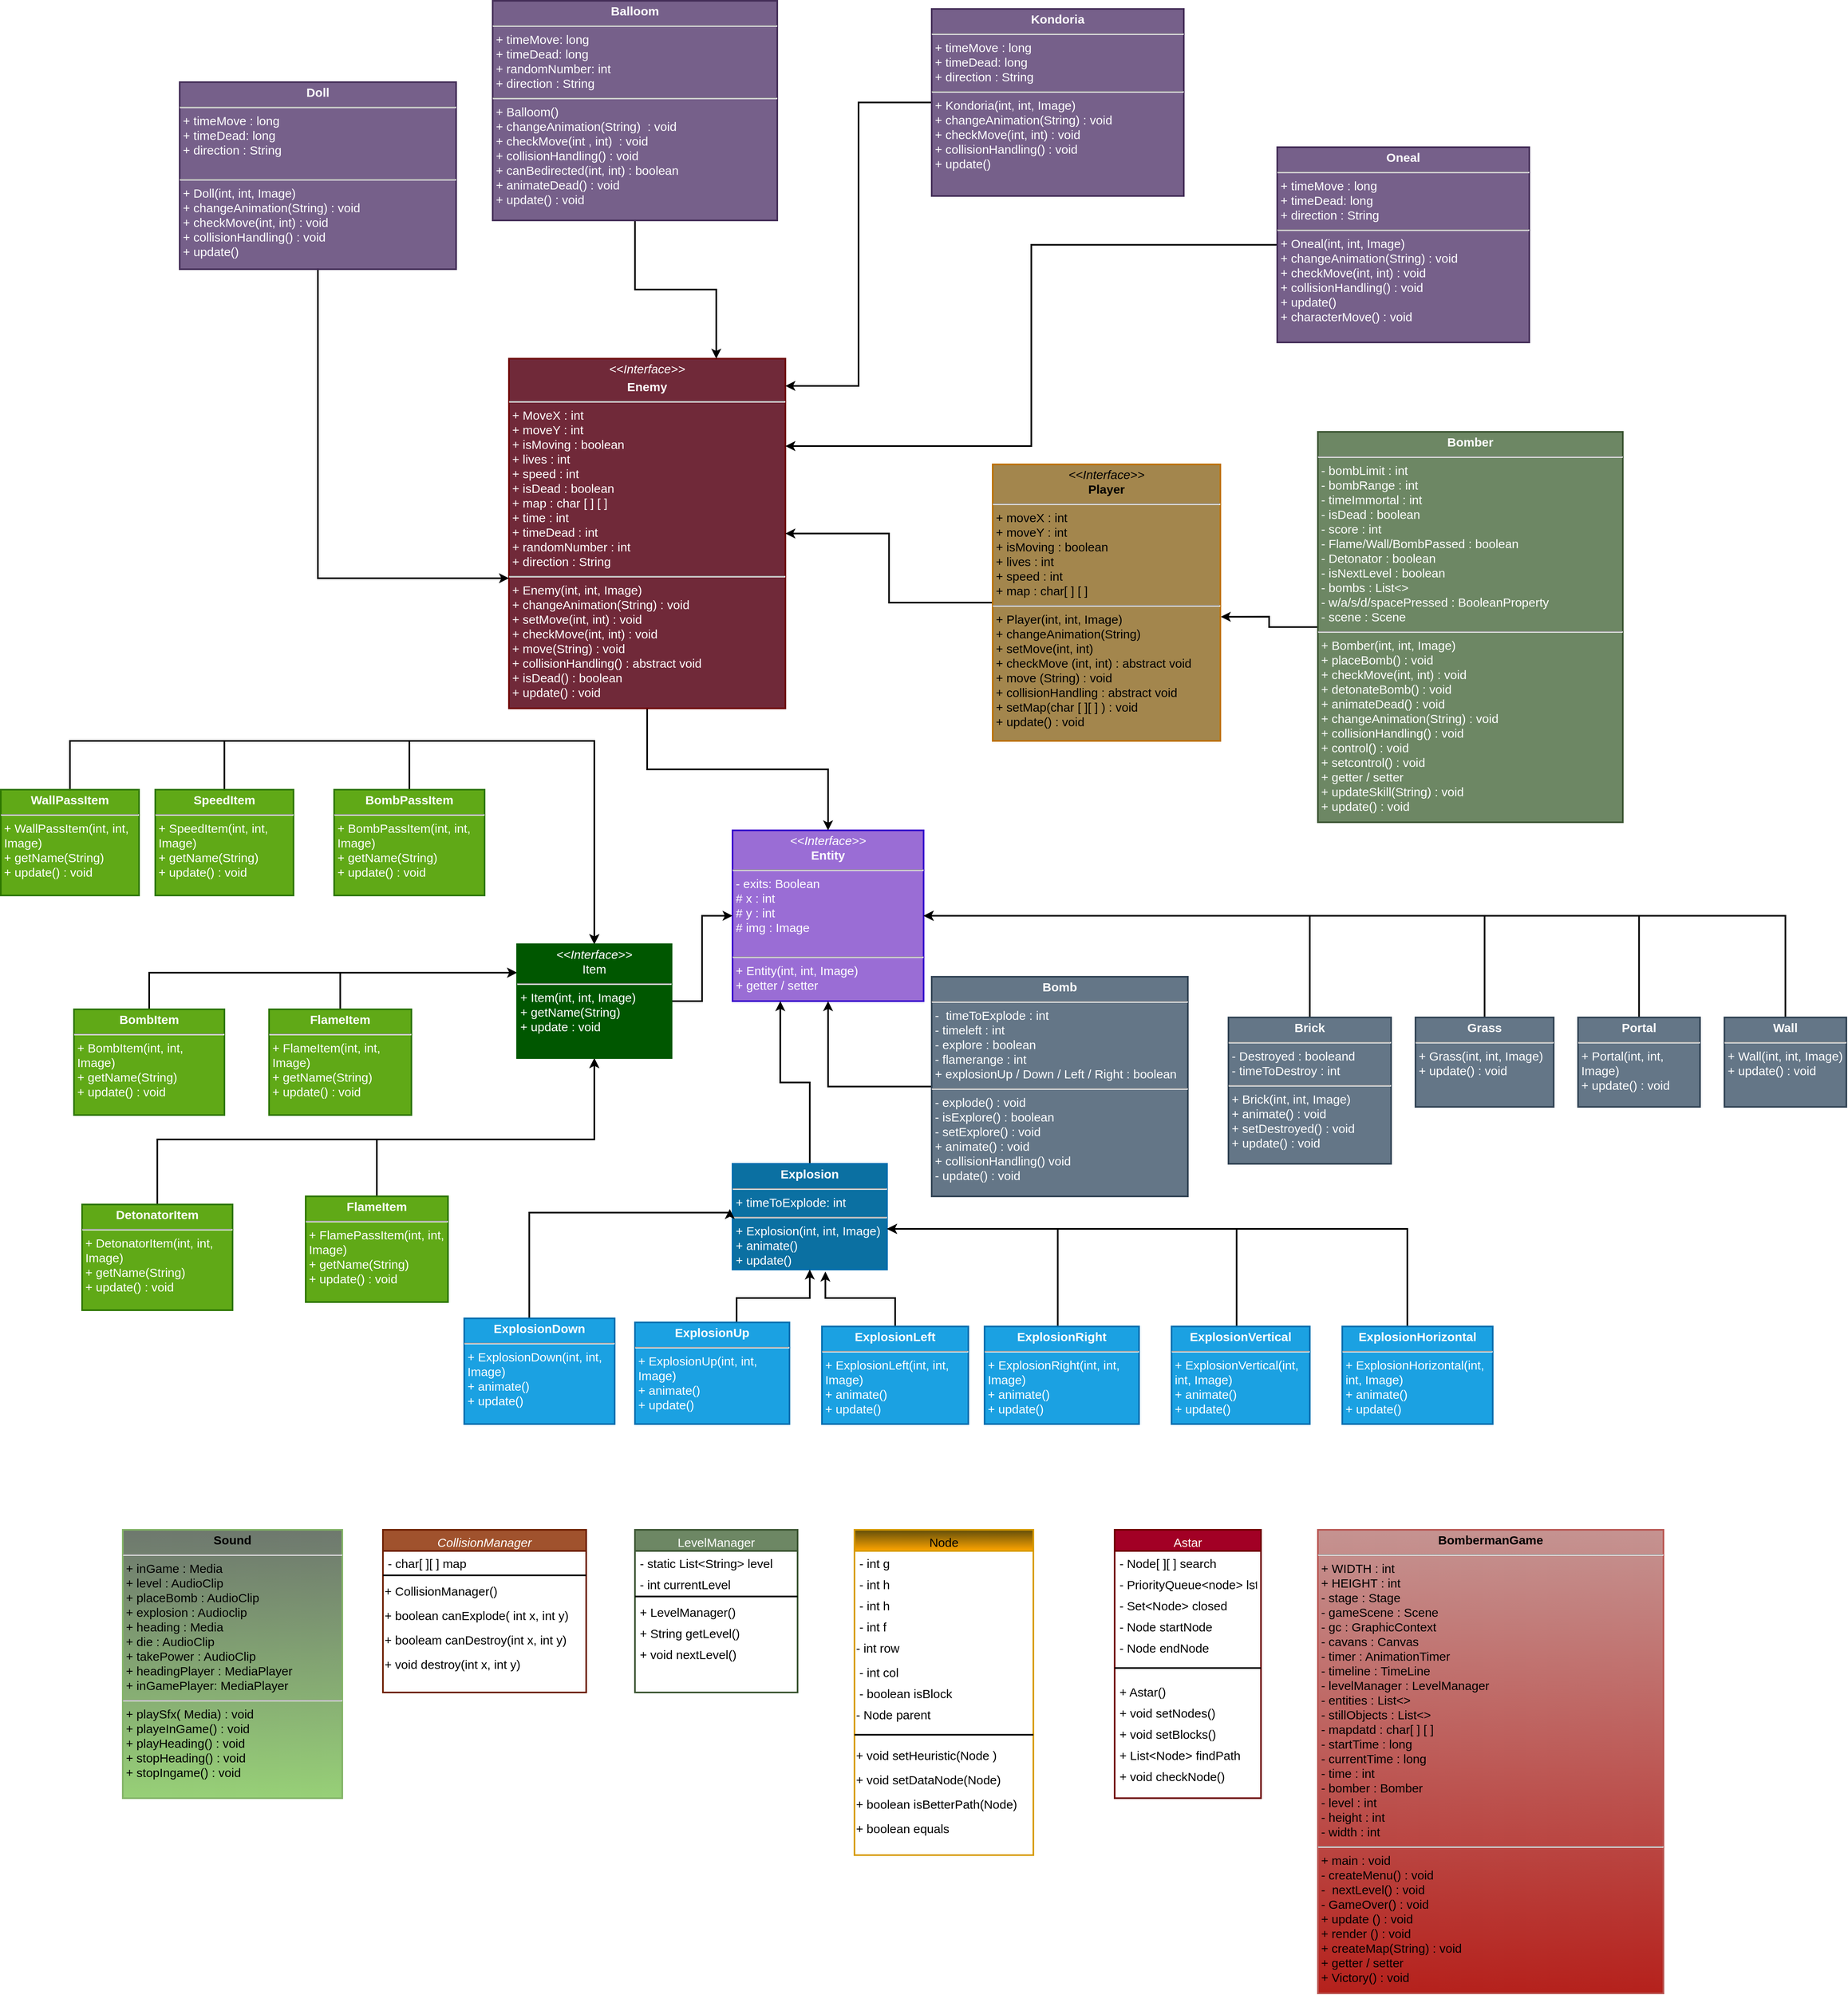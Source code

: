 <mxfile version="21.2.8" type="device" pages="2">
  <diagram id="C5RBs43oDa-KdzZeNtuy" name="Page-1">
    <mxGraphModel dx="1683" dy="937" grid="1" gridSize="10" guides="1" tooltips="1" connect="1" arrows="1" fold="1" page="1" pageScale="1" pageWidth="2339" pageHeight="3300" math="0" shadow="0">
      <root>
        <mxCell id="WIyWlLk6GJQsqaUBKTNV-0" />
        <mxCell id="WIyWlLk6GJQsqaUBKTNV-1" parent="WIyWlLk6GJQsqaUBKTNV-0" />
        <mxCell id="zkfFHV4jXpPFQw0GAbJ--0" value="CollisionManager" style="swimlane;fontStyle=2;align=center;verticalAlign=top;childLayout=stackLayout;horizontal=1;startSize=26;horizontalStack=0;resizeParent=1;resizeLast=0;collapsible=1;marginBottom=0;rounded=0;shadow=0;strokeWidth=2;fontSize=15;fillStyle=auto;fillColor=#a0522d;fontColor=#ffffff;strokeColor=#6D1F00;" parent="WIyWlLk6GJQsqaUBKTNV-1" vertex="1">
          <mxGeometry x="505" y="2130" width="250" height="200" as="geometry">
            <mxRectangle x="230" y="140" width="160" height="26" as="alternateBounds" />
          </mxGeometry>
        </mxCell>
        <mxCell id="zkfFHV4jXpPFQw0GAbJ--1" value="- char[ ][ ] map" style="text;align=left;verticalAlign=top;spacingLeft=4;spacingRight=4;overflow=hidden;rotatable=0;points=[[0,0.5],[1,0.5]];portConstraint=eastwest;fontSize=15;strokeWidth=2;" parent="zkfFHV4jXpPFQw0GAbJ--0" vertex="1">
          <mxGeometry y="26" width="250" height="26" as="geometry" />
        </mxCell>
        <mxCell id="zkfFHV4jXpPFQw0GAbJ--4" value="" style="line;html=1;strokeWidth=2;align=left;verticalAlign=middle;spacingTop=-1;spacingLeft=3;spacingRight=3;rotatable=0;labelPosition=right;points=[];portConstraint=eastwest;fontSize=15;" parent="zkfFHV4jXpPFQw0GAbJ--0" vertex="1">
          <mxGeometry y="52" width="250" height="8" as="geometry" />
        </mxCell>
        <mxCell id="-Rn3X5GHyDKgFZc6s9M0-0" value="+ CollisionManager()" style="text;html=1;align=left;verticalAlign=middle;resizable=0;points=[];autosize=1;strokeColor=none;fillColor=none;fontSize=15;strokeWidth=2;" parent="zkfFHV4jXpPFQw0GAbJ--0" vertex="1">
          <mxGeometry y="60" width="250" height="30" as="geometry" />
        </mxCell>
        <mxCell id="-Rn3X5GHyDKgFZc6s9M0-4" value="+ boolean canExplode( int x, int y)" style="text;html=1;align=left;verticalAlign=middle;resizable=0;points=[];autosize=1;strokeColor=none;fillColor=none;fontSize=15;strokeWidth=2;" parent="zkfFHV4jXpPFQw0GAbJ--0" vertex="1">
          <mxGeometry y="90" width="250" height="30" as="geometry" />
        </mxCell>
        <mxCell id="-Rn3X5GHyDKgFZc6s9M0-6" value="+ booleam canDestroy(int x, int y)" style="text;html=1;align=left;verticalAlign=middle;resizable=0;points=[];autosize=1;strokeColor=none;fillColor=none;fontSize=15;strokeWidth=2;" parent="zkfFHV4jXpPFQw0GAbJ--0" vertex="1">
          <mxGeometry y="120" width="250" height="30" as="geometry" />
        </mxCell>
        <mxCell id="-Rn3X5GHyDKgFZc6s9M0-10" value="+ void destroy(int x, int y)" style="text;html=1;align=left;verticalAlign=middle;resizable=0;points=[];autosize=1;strokeColor=none;fillColor=none;fontSize=15;strokeWidth=2;" parent="zkfFHV4jXpPFQw0GAbJ--0" vertex="1">
          <mxGeometry y="150" width="250" height="30" as="geometry" />
        </mxCell>
        <mxCell id="zkfFHV4jXpPFQw0GAbJ--6" value="Astar" style="swimlane;fontStyle=0;align=center;verticalAlign=top;childLayout=stackLayout;horizontal=1;startSize=26;horizontalStack=0;resizeParent=1;resizeLast=0;collapsible=1;marginBottom=0;rounded=0;shadow=0;strokeWidth=2;fontSize=15;fillColor=#a20025;fontColor=#ffffff;strokeColor=#6F0000;" parent="WIyWlLk6GJQsqaUBKTNV-1" vertex="1">
          <mxGeometry x="1405" y="2130" width="180" height="330" as="geometry">
            <mxRectangle x="130" y="380" width="160" height="26" as="alternateBounds" />
          </mxGeometry>
        </mxCell>
        <mxCell id="zkfFHV4jXpPFQw0GAbJ--8" value="- Node[ ][ ] search&#xa;" style="text;align=left;verticalAlign=top;spacingLeft=4;spacingRight=4;overflow=hidden;rotatable=0;points=[[0,0.5],[1,0.5]];portConstraint=eastwest;rounded=0;shadow=0;html=0;fontSize=15;strokeWidth=2;" parent="zkfFHV4jXpPFQw0GAbJ--6" vertex="1">
          <mxGeometry y="26" width="180" height="26" as="geometry" />
        </mxCell>
        <mxCell id="-Rn3X5GHyDKgFZc6s9M0-26" value="- PriorityQueue&lt;node&gt; lst" style="text;align=left;verticalAlign=top;spacingLeft=4;spacingRight=4;overflow=hidden;rotatable=0;points=[[0,0.5],[1,0.5]];portConstraint=eastwest;rounded=0;shadow=0;html=0;fontSize=15;strokeWidth=2;" parent="zkfFHV4jXpPFQw0GAbJ--6" vertex="1">
          <mxGeometry y="52" width="180" height="26" as="geometry" />
        </mxCell>
        <mxCell id="-Rn3X5GHyDKgFZc6s9M0-27" value="- Set&lt;Node&gt; closed" style="text;align=left;verticalAlign=top;spacingLeft=4;spacingRight=4;overflow=hidden;rotatable=0;points=[[0,0.5],[1,0.5]];portConstraint=eastwest;rounded=0;shadow=0;html=0;fontSize=15;strokeWidth=2;" parent="zkfFHV4jXpPFQw0GAbJ--6" vertex="1">
          <mxGeometry y="78" width="180" height="26" as="geometry" />
        </mxCell>
        <mxCell id="-Rn3X5GHyDKgFZc6s9M0-28" value="- Node startNode" style="text;align=left;verticalAlign=top;spacingLeft=4;spacingRight=4;overflow=hidden;rotatable=0;points=[[0,0.5],[1,0.5]];portConstraint=eastwest;rounded=0;shadow=0;html=0;fontSize=15;strokeWidth=2;" parent="zkfFHV4jXpPFQw0GAbJ--6" vertex="1">
          <mxGeometry y="104" width="180" height="26" as="geometry" />
        </mxCell>
        <mxCell id="-Rn3X5GHyDKgFZc6s9M0-29" value="- Node endNode" style="text;align=left;verticalAlign=top;spacingLeft=4;spacingRight=4;overflow=hidden;rotatable=0;points=[[0,0.5],[1,0.5]];portConstraint=eastwest;rounded=0;shadow=0;html=0;fontSize=15;strokeWidth=2;" parent="zkfFHV4jXpPFQw0GAbJ--6" vertex="1">
          <mxGeometry y="130" width="180" height="26" as="geometry" />
        </mxCell>
        <mxCell id="zkfFHV4jXpPFQw0GAbJ--9" value="" style="line;html=1;strokeWidth=2;align=left;verticalAlign=middle;spacingTop=-1;spacingLeft=3;spacingRight=3;rotatable=0;labelPosition=right;points=[];portConstraint=eastwest;fontSize=15;" parent="zkfFHV4jXpPFQw0GAbJ--6" vertex="1">
          <mxGeometry y="156" width="180" height="28" as="geometry" />
        </mxCell>
        <mxCell id="zkfFHV4jXpPFQw0GAbJ--11" value="+ Astar() " style="text;align=left;verticalAlign=top;spacingLeft=4;spacingRight=4;overflow=hidden;rotatable=0;points=[[0,0.5],[1,0.5]];portConstraint=eastwest;fontSize=15;strokeWidth=2;" parent="zkfFHV4jXpPFQw0GAbJ--6" vertex="1">
          <mxGeometry y="184" width="180" height="26" as="geometry" />
        </mxCell>
        <mxCell id="-Rn3X5GHyDKgFZc6s9M0-30" value="+ void setNodes()" style="text;align=left;verticalAlign=top;spacingLeft=4;spacingRight=4;overflow=hidden;rotatable=0;points=[[0,0.5],[1,0.5]];portConstraint=eastwest;fontSize=15;strokeWidth=2;" parent="zkfFHV4jXpPFQw0GAbJ--6" vertex="1">
          <mxGeometry y="210" width="180" height="26" as="geometry" />
        </mxCell>
        <mxCell id="-Rn3X5GHyDKgFZc6s9M0-31" value="+ void setBlocks()" style="text;align=left;verticalAlign=top;spacingLeft=4;spacingRight=4;overflow=hidden;rotatable=0;points=[[0,0.5],[1,0.5]];portConstraint=eastwest;fontSize=15;strokeWidth=2;" parent="zkfFHV4jXpPFQw0GAbJ--6" vertex="1">
          <mxGeometry y="236" width="180" height="26" as="geometry" />
        </mxCell>
        <mxCell id="-Rn3X5GHyDKgFZc6s9M0-32" value="+ List&lt;Node&gt; findPath" style="text;align=left;verticalAlign=top;spacingLeft=4;spacingRight=4;overflow=hidden;rotatable=0;points=[[0,0.5],[1,0.5]];portConstraint=eastwest;fontSize=15;strokeWidth=2;" parent="zkfFHV4jXpPFQw0GAbJ--6" vertex="1">
          <mxGeometry y="262" width="180" height="26" as="geometry" />
        </mxCell>
        <mxCell id="-Rn3X5GHyDKgFZc6s9M0-33" value="+ void checkNode()" style="text;align=left;verticalAlign=top;spacingLeft=4;spacingRight=4;overflow=hidden;rotatable=0;points=[[0,0.5],[1,0.5]];portConstraint=eastwest;fontSize=15;strokeWidth=2;" parent="zkfFHV4jXpPFQw0GAbJ--6" vertex="1">
          <mxGeometry y="288" width="180" height="26" as="geometry" />
        </mxCell>
        <mxCell id="zkfFHV4jXpPFQw0GAbJ--13" value="Node" style="swimlane;fontStyle=0;align=center;verticalAlign=top;childLayout=stackLayout;horizontal=1;startSize=26;horizontalStack=0;resizeParent=1;resizeLast=0;collapsible=1;marginBottom=0;rounded=0;shadow=0;strokeWidth=2;fontSize=15;fillColor=#614d0a;gradientColor=#ffa500;strokeColor=#d79b00;" parent="WIyWlLk6GJQsqaUBKTNV-1" vertex="1">
          <mxGeometry x="1085" y="2130" width="220" height="400" as="geometry">
            <mxRectangle x="610" y="40" width="170" height="26" as="alternateBounds" />
          </mxGeometry>
        </mxCell>
        <mxCell id="zkfFHV4jXpPFQw0GAbJ--14" value="- int g&#xa;" style="text;align=left;verticalAlign=top;spacingLeft=4;spacingRight=4;overflow=hidden;rotatable=0;points=[[0,0.5],[1,0.5]];portConstraint=eastwest;fontSize=15;strokeWidth=2;" parent="zkfFHV4jXpPFQw0GAbJ--13" vertex="1">
          <mxGeometry y="26" width="220" height="26" as="geometry" />
        </mxCell>
        <mxCell id="-Rn3X5GHyDKgFZc6s9M0-13" value="- int h" style="text;align=left;verticalAlign=top;spacingLeft=4;spacingRight=4;overflow=hidden;rotatable=0;points=[[0,0.5],[1,0.5]];portConstraint=eastwest;fontSize=15;strokeWidth=2;" parent="zkfFHV4jXpPFQw0GAbJ--13" vertex="1">
          <mxGeometry y="52" width="220" height="26" as="geometry" />
        </mxCell>
        <mxCell id="-Rn3X5GHyDKgFZc6s9M0-14" value="- int h" style="text;align=left;verticalAlign=top;spacingLeft=4;spacingRight=4;overflow=hidden;rotatable=0;points=[[0,0.5],[1,0.5]];portConstraint=eastwest;fontSize=15;strokeWidth=2;" parent="zkfFHV4jXpPFQw0GAbJ--13" vertex="1">
          <mxGeometry y="78" width="220" height="26" as="geometry" />
        </mxCell>
        <mxCell id="-Rn3X5GHyDKgFZc6s9M0-15" value="- int f" style="text;align=left;verticalAlign=top;spacingLeft=4;spacingRight=4;overflow=hidden;rotatable=0;points=[[0,0.5],[1,0.5]];portConstraint=eastwest;fontSize=15;strokeWidth=2;" parent="zkfFHV4jXpPFQw0GAbJ--13" vertex="1">
          <mxGeometry y="104" width="220" height="26" as="geometry" />
        </mxCell>
        <mxCell id="-Rn3X5GHyDKgFZc6s9M0-16" value="- int row" style="text;html=1;align=left;verticalAlign=middle;resizable=0;points=[];autosize=1;strokeColor=none;fillColor=none;fontSize=15;strokeWidth=2;" parent="zkfFHV4jXpPFQw0GAbJ--13" vertex="1">
          <mxGeometry y="130" width="220" height="30" as="geometry" />
        </mxCell>
        <mxCell id="-Rn3X5GHyDKgFZc6s9M0-18" value="- int col" style="text;align=left;verticalAlign=top;spacingLeft=4;spacingRight=4;overflow=hidden;rotatable=0;points=[[0,0.5],[1,0.5]];portConstraint=eastwest;fontSize=15;strokeWidth=2;" parent="zkfFHV4jXpPFQw0GAbJ--13" vertex="1">
          <mxGeometry y="160" width="220" height="26" as="geometry" />
        </mxCell>
        <mxCell id="-Rn3X5GHyDKgFZc6s9M0-19" value="- boolean isBlock" style="text;align=left;verticalAlign=top;spacingLeft=4;spacingRight=4;overflow=hidden;rotatable=0;points=[[0,0.5],[1,0.5]];portConstraint=eastwest;fontSize=15;strokeWidth=2;" parent="zkfFHV4jXpPFQw0GAbJ--13" vertex="1">
          <mxGeometry y="186" width="220" height="26" as="geometry" />
        </mxCell>
        <mxCell id="-Rn3X5GHyDKgFZc6s9M0-20" value="- Node parent" style="text;html=1;align=left;verticalAlign=middle;resizable=0;points=[];autosize=1;strokeColor=none;fillColor=none;fontSize=15;strokeWidth=2;" parent="zkfFHV4jXpPFQw0GAbJ--13" vertex="1">
          <mxGeometry y="212" width="220" height="30" as="geometry" />
        </mxCell>
        <mxCell id="zkfFHV4jXpPFQw0GAbJ--15" value="" style="line;html=1;strokeWidth=2;align=left;verticalAlign=middle;spacingTop=-1;spacingLeft=3;spacingRight=3;rotatable=0;labelPosition=right;points=[];portConstraint=eastwest;fontSize=15;" parent="zkfFHV4jXpPFQw0GAbJ--13" vertex="1">
          <mxGeometry y="242" width="220" height="20" as="geometry" />
        </mxCell>
        <mxCell id="-Rn3X5GHyDKgFZc6s9M0-22" value="+ void setHeuristic(Node )" style="text;html=1;align=left;verticalAlign=middle;resizable=0;points=[];autosize=1;strokeColor=none;fillColor=none;fontSize=15;strokeWidth=2;" parent="zkfFHV4jXpPFQw0GAbJ--13" vertex="1">
          <mxGeometry y="262" width="220" height="30" as="geometry" />
        </mxCell>
        <mxCell id="-Rn3X5GHyDKgFZc6s9M0-23" value="+ void setDataNode(Node)" style="text;html=1;align=left;verticalAlign=middle;resizable=0;points=[];autosize=1;strokeColor=none;fillColor=none;fontSize=15;strokeWidth=2;" parent="zkfFHV4jXpPFQw0GAbJ--13" vertex="1">
          <mxGeometry y="292" width="220" height="30" as="geometry" />
        </mxCell>
        <mxCell id="-Rn3X5GHyDKgFZc6s9M0-24" value="+ boolean isBetterPath(Node)" style="text;html=1;align=left;verticalAlign=middle;resizable=0;points=[];autosize=1;strokeColor=none;fillColor=none;fontSize=15;strokeWidth=2;" parent="zkfFHV4jXpPFQw0GAbJ--13" vertex="1">
          <mxGeometry y="322" width="220" height="30" as="geometry" />
        </mxCell>
        <mxCell id="-Rn3X5GHyDKgFZc6s9M0-25" value="+ boolean equals" style="text;html=1;align=left;verticalAlign=middle;resizable=0;points=[];autosize=1;strokeColor=none;fillColor=none;fontSize=15;strokeWidth=2;" parent="zkfFHV4jXpPFQw0GAbJ--13" vertex="1">
          <mxGeometry y="352" width="220" height="30" as="geometry" />
        </mxCell>
        <mxCell id="zkfFHV4jXpPFQw0GAbJ--17" value="LevelManager" style="swimlane;fontStyle=0;align=center;verticalAlign=top;childLayout=stackLayout;horizontal=1;startSize=26;horizontalStack=0;resizeParent=1;resizeLast=0;collapsible=1;marginBottom=0;rounded=0;shadow=0;strokeWidth=2;fontSize=15;fillColor=#6d8764;fontColor=#ffffff;strokeColor=#3A5431;" parent="WIyWlLk6GJQsqaUBKTNV-1" vertex="1">
          <mxGeometry x="815" y="2130" width="200" height="200" as="geometry">
            <mxRectangle x="550" y="140" width="160" height="26" as="alternateBounds" />
          </mxGeometry>
        </mxCell>
        <mxCell id="zkfFHV4jXpPFQw0GAbJ--18" value="- static List&lt;String&gt; level" style="text;align=left;verticalAlign=top;spacingLeft=4;spacingRight=4;overflow=hidden;rotatable=0;points=[[0,0.5],[1,0.5]];portConstraint=eastwest;fontSize=15;strokeWidth=2;" parent="zkfFHV4jXpPFQw0GAbJ--17" vertex="1">
          <mxGeometry y="26" width="200" height="26" as="geometry" />
        </mxCell>
        <mxCell id="zkfFHV4jXpPFQw0GAbJ--21" value="- int currentLevel" style="text;align=left;verticalAlign=top;spacingLeft=4;spacingRight=4;overflow=hidden;rotatable=0;points=[[0,0.5],[1,0.5]];portConstraint=eastwest;rounded=0;shadow=0;html=0;fontSize=15;strokeWidth=2;" parent="zkfFHV4jXpPFQw0GAbJ--17" vertex="1">
          <mxGeometry y="52" width="200" height="26" as="geometry" />
        </mxCell>
        <mxCell id="zkfFHV4jXpPFQw0GAbJ--23" value="" style="line;html=1;strokeWidth=2;align=left;verticalAlign=middle;spacingTop=-1;spacingLeft=3;spacingRight=3;rotatable=0;labelPosition=right;points=[];portConstraint=eastwest;fontSize=15;" parent="zkfFHV4jXpPFQw0GAbJ--17" vertex="1">
          <mxGeometry y="78" width="200" height="8" as="geometry" />
        </mxCell>
        <mxCell id="zkfFHV4jXpPFQw0GAbJ--24" value="+ LevelManager()" style="text;align=left;verticalAlign=top;spacingLeft=4;spacingRight=4;overflow=hidden;rotatable=0;points=[[0,0.5],[1,0.5]];portConstraint=eastwest;fontSize=15;strokeWidth=2;" parent="zkfFHV4jXpPFQw0GAbJ--17" vertex="1">
          <mxGeometry y="86" width="200" height="26" as="geometry" />
        </mxCell>
        <mxCell id="zkfFHV4jXpPFQw0GAbJ--25" value="+ String getLevel()" style="text;align=left;verticalAlign=top;spacingLeft=4;spacingRight=4;overflow=hidden;rotatable=0;points=[[0,0.5],[1,0.5]];portConstraint=eastwest;fontSize=15;strokeWidth=2;" parent="zkfFHV4jXpPFQw0GAbJ--17" vertex="1">
          <mxGeometry y="112" width="200" height="26" as="geometry" />
        </mxCell>
        <mxCell id="-Rn3X5GHyDKgFZc6s9M0-11" value="+ void nextLevel()" style="text;align=left;verticalAlign=top;spacingLeft=4;spacingRight=4;overflow=hidden;rotatable=0;points=[[0,0.5],[1,0.5]];portConstraint=eastwest;fontSize=15;strokeWidth=2;" parent="zkfFHV4jXpPFQw0GAbJ--17" vertex="1">
          <mxGeometry y="138" width="200" height="26" as="geometry" />
        </mxCell>
        <mxCell id="-Rn3X5GHyDKgFZc6s9M0-38" value="&lt;p style=&quot;margin: 4px 0px 0px; text-align: center; font-size: 15px;&quot;&gt;&lt;i style=&quot;font-size: 15px;&quot;&gt;&amp;lt;&amp;lt;Interface&amp;gt;&amp;gt;&lt;/i&gt;&lt;br style=&quot;font-size: 15px;&quot;&gt;&lt;b style=&quot;font-size: 15px;&quot;&gt;Entity&lt;/b&gt;&lt;/p&gt;&lt;hr style=&quot;font-size: 15px;&quot;&gt;&lt;p style=&quot;margin: 0px 0px 0px 4px; font-size: 15px;&quot;&gt;- exits: Boolean&lt;br style=&quot;font-size: 15px;&quot;&gt;# x : int&lt;/p&gt;&lt;p style=&quot;margin: 0px 0px 0px 4px; font-size: 15px;&quot;&gt;# y : int&lt;/p&gt;&lt;p style=&quot;margin: 0px 0px 0px 4px; font-size: 15px;&quot;&gt;# img : Image&amp;nbsp;&lt;/p&gt;&lt;p style=&quot;margin: 0px 0px 0px 4px; font-size: 15px;&quot;&gt;&lt;br style=&quot;font-size: 15px;&quot;&gt;&lt;/p&gt;&lt;hr style=&quot;font-size: 15px;&quot;&gt;&lt;p style=&quot;margin: 0px 0px 0px 4px; font-size: 15px;&quot;&gt;+ Entity(int, int, Image)&lt;br style=&quot;font-size: 15px;&quot;&gt;+ getter / setter&lt;/p&gt;" style="verticalAlign=top;align=left;overflow=fill;fontSize=15;fontFamily=Helvetica;html=1;whiteSpace=wrap;strokeWidth=2;fillColor=#9a6dd5;fontColor=#ffffff;strokeColor=#3700CC;" parent="WIyWlLk6GJQsqaUBKTNV-1" vertex="1">
          <mxGeometry x="935" y="1270" width="235" height="210" as="geometry" />
        </mxCell>
        <mxCell id="HfqaQUnIF-WScCVMXtKv-28" style="edgeStyle=orthogonalEdgeStyle;rounded=0;orthogonalLoop=1;jettySize=auto;html=1;entryX=0;entryY=0.25;entryDx=0;entryDy=0;strokeWidth=2;" edge="1" parent="WIyWlLk6GJQsqaUBKTNV-1" source="-Rn3X5GHyDKgFZc6s9M0-39" target="HfqaQUnIF-WScCVMXtKv-13">
          <mxGeometry relative="1" as="geometry">
            <Array as="points">
              <mxPoint x="218" y="1445" />
            </Array>
          </mxGeometry>
        </mxCell>
        <mxCell id="-Rn3X5GHyDKgFZc6s9M0-39" value="&lt;p style=&quot;margin: 4px 0px 0px; text-align: center; font-size: 15px;&quot;&gt;&lt;b style=&quot;font-size: 15px;&quot;&gt;BombItem&lt;/b&gt;&lt;/p&gt;&lt;hr style=&quot;font-size: 15px;&quot;&gt;&lt;p style=&quot;margin: 0px 0px 0px 4px; font-size: 15px;&quot;&gt;&lt;span style=&quot;background-color: initial; font-size: 15px;&quot;&gt;+ BombItem(int, int, Image)&lt;/span&gt;&lt;/p&gt;&lt;p style=&quot;margin: 0px 0px 0px 4px; font-size: 15px;&quot;&gt;&lt;span style=&quot;background-color: initial; font-size: 15px;&quot;&gt;+ getName(String)&amp;nbsp;&lt;/span&gt;&lt;/p&gt;&lt;p style=&quot;margin: 0px 0px 0px 4px; font-size: 15px;&quot;&gt;&lt;span style=&quot;background-color: initial; font-size: 15px;&quot;&gt;+ update() : void&lt;/span&gt;&lt;/p&gt;" style="verticalAlign=top;align=left;overflow=fill;fontSize=15;fontFamily=Helvetica;html=1;whiteSpace=wrap;strokeWidth=2;fillColor=#60a917;fontColor=#ffffff;strokeColor=#2D7600;" parent="WIyWlLk6GJQsqaUBKTNV-1" vertex="1">
          <mxGeometry x="125" y="1490" width="185" height="130" as="geometry" />
        </mxCell>
        <mxCell id="HfqaQUnIF-WScCVMXtKv-29" style="edgeStyle=orthogonalEdgeStyle;rounded=0;orthogonalLoop=1;jettySize=auto;html=1;exitX=0.5;exitY=0;exitDx=0;exitDy=0;entryX=0;entryY=0.25;entryDx=0;entryDy=0;strokeWidth=2;" edge="1" parent="WIyWlLk6GJQsqaUBKTNV-1" source="-Rn3X5GHyDKgFZc6s9M0-41" target="HfqaQUnIF-WScCVMXtKv-13">
          <mxGeometry relative="1" as="geometry" />
        </mxCell>
        <mxCell id="-Rn3X5GHyDKgFZc6s9M0-41" value="&lt;p style=&quot;margin: 4px 0px 0px; text-align: center; font-size: 15px;&quot;&gt;&lt;b style=&quot;font-size: 15px;&quot;&gt;FlameItem&lt;/b&gt;&lt;/p&gt;&lt;hr style=&quot;font-size: 15px;&quot;&gt;&lt;p style=&quot;margin: 0px 0px 0px 4px; font-size: 15px;&quot;&gt;&lt;span style=&quot;background-color: initial; font-size: 15px;&quot;&gt;+ FlameItem(int, int, Image)&lt;/span&gt;&lt;/p&gt;&lt;p style=&quot;margin: 0px 0px 0px 4px; font-size: 15px;&quot;&gt;&lt;span style=&quot;background-color: initial; font-size: 15px;&quot;&gt;+ getName(String)&lt;/span&gt;&lt;/p&gt;&lt;p style=&quot;margin: 0px 0px 0px 4px; font-size: 15px;&quot;&gt;&lt;span style=&quot;background-color: initial; font-size: 15px;&quot;&gt;+ update() : void&lt;/span&gt;&lt;/p&gt;" style="verticalAlign=top;align=left;overflow=fill;fontSize=15;fontFamily=Helvetica;html=1;whiteSpace=wrap;strokeWidth=2;fillColor=#60a917;fontColor=#ffffff;strokeColor=#2D7600;" parent="WIyWlLk6GJQsqaUBKTNV-1" vertex="1">
          <mxGeometry x="365" y="1490" width="175" height="130" as="geometry" />
        </mxCell>
        <mxCell id="HfqaQUnIF-WScCVMXtKv-19" style="edgeStyle=orthogonalEdgeStyle;rounded=0;orthogonalLoop=1;jettySize=auto;html=1;entryX=0.5;entryY=0;entryDx=0;entryDy=0;strokeWidth=2;" edge="1" parent="WIyWlLk6GJQsqaUBKTNV-1" source="-Rn3X5GHyDKgFZc6s9M0-44" target="HfqaQUnIF-WScCVMXtKv-13">
          <mxGeometry relative="1" as="geometry">
            <Array as="points">
              <mxPoint x="310" y="1160" />
              <mxPoint x="765" y="1160" />
            </Array>
          </mxGeometry>
        </mxCell>
        <mxCell id="-Rn3X5GHyDKgFZc6s9M0-44" value="&lt;p style=&quot;margin: 4px 0px 0px; text-align: center; font-size: 15px;&quot;&gt;&lt;b style=&quot;font-size: 15px;&quot;&gt;SpeedItem&lt;/b&gt;&lt;/p&gt;&lt;hr style=&quot;font-size: 15px;&quot;&gt;&lt;p style=&quot;margin: 0px 0px 0px 4px; font-size: 15px;&quot;&gt;&lt;span style=&quot;background-color: initial; font-size: 15px;&quot;&gt;+ SpeedItem(int, int, Image)&lt;/span&gt;&lt;/p&gt;&lt;p style=&quot;margin: 0px 0px 0px 4px; font-size: 15px;&quot;&gt;&lt;span style=&quot;background-color: initial; font-size: 15px;&quot;&gt;+ getName(String)&amp;nbsp;&lt;/span&gt;&lt;/p&gt;&lt;p style=&quot;margin: 0px 0px 0px 4px; font-size: 15px;&quot;&gt;&lt;span style=&quot;background-color: initial; font-size: 15px;&quot;&gt;+ update() : void&lt;/span&gt;&lt;/p&gt;" style="verticalAlign=top;align=left;overflow=fill;fontSize=15;fontFamily=Helvetica;html=1;whiteSpace=wrap;strokeWidth=2;fillColor=#60a917;fontColor=#ffffff;strokeColor=#2D7600;" parent="WIyWlLk6GJQsqaUBKTNV-1" vertex="1">
          <mxGeometry x="225" y="1220" width="170" height="130" as="geometry" />
        </mxCell>
        <mxCell id="-Rn3X5GHyDKgFZc6s9M0-115" style="edgeStyle=orthogonalEdgeStyle;rounded=0;orthogonalLoop=1;jettySize=auto;html=1;entryX=0.25;entryY=1;entryDx=0;entryDy=0;strokeWidth=2;" parent="WIyWlLk6GJQsqaUBKTNV-1" source="-Rn3X5GHyDKgFZc6s9M0-47" target="-Rn3X5GHyDKgFZc6s9M0-38" edge="1">
          <mxGeometry relative="1" as="geometry" />
        </mxCell>
        <mxCell id="-Rn3X5GHyDKgFZc6s9M0-47" value="&lt;p style=&quot;margin: 4px 0px 0px; text-align: center; font-size: 15px;&quot;&gt;&lt;b style=&quot;font-size: 15px;&quot;&gt;Explosion&lt;/b&gt;&lt;/p&gt;&lt;hr style=&quot;font-size: 15px;&quot;&gt;&lt;p style=&quot;margin: 0px 0px 0px 4px; font-size: 15px;&quot;&gt;+ timeToExplode: int&lt;/p&gt;&lt;hr style=&quot;font-size: 15px;&quot;&gt;&lt;p style=&quot;margin: 0px 0px 0px 4px; font-size: 15px;&quot;&gt;+ Explosion(int, int, Image)&lt;/p&gt;&lt;p style=&quot;margin: 0px 0px 0px 4px; font-size: 15px;&quot;&gt;+ animate()&lt;/p&gt;&lt;p style=&quot;margin: 0px 0px 0px 4px; font-size: 15px;&quot;&gt;+ update()&lt;/p&gt;&lt;p style=&quot;margin: 0px 0px 0px 4px; font-size: 15px;&quot;&gt;&lt;br style=&quot;font-size: 15px;&quot;&gt;&lt;/p&gt;" style="verticalAlign=top;align=left;overflow=fill;fontSize=15;fontFamily=Helvetica;html=1;whiteSpace=wrap;strokeWidth=2;fillColor=#0b70a2;fontColor=#ffffff;strokeColor=#006EAF;" parent="WIyWlLk6GJQsqaUBKTNV-1" vertex="1">
          <mxGeometry x="935" y="1680" width="190" height="130" as="geometry" />
        </mxCell>
        <mxCell id="-Rn3X5GHyDKgFZc6s9M0-51" style="edgeStyle=orthogonalEdgeStyle;rounded=0;orthogonalLoop=1;jettySize=auto;html=1;entryX=-0.018;entryY=0.428;entryDx=0;entryDy=0;entryPerimeter=0;fontSize=15;strokeWidth=2;" parent="WIyWlLk6GJQsqaUBKTNV-1" source="-Rn3X5GHyDKgFZc6s9M0-49" target="-Rn3X5GHyDKgFZc6s9M0-47" edge="1">
          <mxGeometry relative="1" as="geometry">
            <Array as="points">
              <mxPoint x="685" y="1740" />
              <mxPoint x="932" y="1740" />
            </Array>
          </mxGeometry>
        </mxCell>
        <mxCell id="-Rn3X5GHyDKgFZc6s9M0-49" value="&lt;p style=&quot;margin: 4px 0px 0px; text-align: center; font-size: 15px;&quot;&gt;&lt;b style=&quot;font-size: 15px;&quot;&gt;ExplosionDown&lt;/b&gt;&lt;/p&gt;&lt;hr style=&quot;font-size: 15px;&quot;&gt;&lt;p style=&quot;margin: 0px 0px 0px 4px; font-size: 15px;&quot;&gt;+ ExplosionDown(int, int, Image)&lt;/p&gt;&lt;p style=&quot;margin: 0px 0px 0px 4px; font-size: 15px;&quot;&gt;+ animate()&lt;/p&gt;&lt;p style=&quot;margin: 0px 0px 0px 4px; font-size: 15px;&quot;&gt;+ update()&lt;/p&gt;&lt;p style=&quot;margin: 0px 0px 0px 4px; font-size: 15px;&quot;&gt;&lt;br style=&quot;font-size: 15px;&quot;&gt;&lt;/p&gt;" style="verticalAlign=top;align=left;overflow=fill;fontSize=15;fontFamily=Helvetica;html=1;whiteSpace=wrap;strokeWidth=2;fillColor=#1ba1e2;fontColor=#ffffff;strokeColor=#006EAF;" parent="WIyWlLk6GJQsqaUBKTNV-1" vertex="1">
          <mxGeometry x="605" y="1870" width="185" height="130" as="geometry" />
        </mxCell>
        <mxCell id="-Rn3X5GHyDKgFZc6s9M0-52" style="edgeStyle=orthogonalEdgeStyle;rounded=0;orthogonalLoop=1;jettySize=auto;html=1;entryX=0.5;entryY=1;entryDx=0;entryDy=0;fontSize=15;strokeWidth=2;" parent="WIyWlLk6GJQsqaUBKTNV-1" source="-Rn3X5GHyDKgFZc6s9M0-50" target="-Rn3X5GHyDKgFZc6s9M0-47" edge="1">
          <mxGeometry relative="1" as="geometry">
            <Array as="points">
              <mxPoint x="940" y="1845" />
              <mxPoint x="1030" y="1845" />
            </Array>
          </mxGeometry>
        </mxCell>
        <mxCell id="-Rn3X5GHyDKgFZc6s9M0-50" value="&lt;p style=&quot;margin: 4px 0px 0px; text-align: center; font-size: 15px;&quot;&gt;&lt;b style=&quot;font-size: 15px;&quot;&gt;ExplosionUp&lt;/b&gt;&lt;/p&gt;&lt;hr style=&quot;font-size: 15px;&quot;&gt;&lt;p style=&quot;margin: 0px 0px 0px 4px; font-size: 15px;&quot;&gt;+ ExplosionUp(int, int, Image)&lt;/p&gt;&lt;p style=&quot;margin: 0px 0px 0px 4px; font-size: 15px;&quot;&gt;+ animate()&lt;/p&gt;&lt;p style=&quot;margin: 0px 0px 0px 4px; font-size: 15px;&quot;&gt;+ update()&lt;/p&gt;&lt;p style=&quot;margin: 0px 0px 0px 4px; font-size: 15px;&quot;&gt;&lt;br style=&quot;font-size: 15px;&quot;&gt;&lt;/p&gt;" style="verticalAlign=top;align=left;overflow=fill;fontSize=15;fontFamily=Helvetica;html=1;whiteSpace=wrap;strokeWidth=2;fillColor=#1ba1e2;fontColor=#ffffff;strokeColor=#006EAF;" parent="WIyWlLk6GJQsqaUBKTNV-1" vertex="1">
          <mxGeometry x="815" y="1875" width="190" height="125" as="geometry" />
        </mxCell>
        <mxCell id="-Rn3X5GHyDKgFZc6s9M0-57" style="edgeStyle=orthogonalEdgeStyle;rounded=0;orthogonalLoop=1;jettySize=auto;html=1;entryX=0.601;entryY=1.019;entryDx=0;entryDy=0;entryPerimeter=0;fontSize=15;strokeWidth=2;" parent="WIyWlLk6GJQsqaUBKTNV-1" source="-Rn3X5GHyDKgFZc6s9M0-53" target="-Rn3X5GHyDKgFZc6s9M0-47" edge="1">
          <mxGeometry relative="1" as="geometry" />
        </mxCell>
        <mxCell id="-Rn3X5GHyDKgFZc6s9M0-53" value="&lt;p style=&quot;margin: 4px 0px 0px; text-align: center; font-size: 15px;&quot;&gt;&lt;b style=&quot;font-size: 15px;&quot;&gt;ExplosionLeft&lt;/b&gt;&lt;/p&gt;&lt;hr style=&quot;font-size: 15px;&quot;&gt;&lt;p style=&quot;margin: 0px 0px 0px 4px; font-size: 15px;&quot;&gt;+ ExplosionLeft(int, int, Image)&lt;/p&gt;&lt;p style=&quot;margin: 0px 0px 0px 4px; font-size: 15px;&quot;&gt;+ animate()&lt;/p&gt;&lt;p style=&quot;margin: 0px 0px 0px 4px; font-size: 15px;&quot;&gt;+ update()&lt;/p&gt;&lt;p style=&quot;margin: 0px 0px 0px 4px; font-size: 15px;&quot;&gt;&lt;br style=&quot;font-size: 15px;&quot;&gt;&lt;/p&gt;" style="verticalAlign=top;align=left;overflow=fill;fontSize=15;fontFamily=Helvetica;html=1;whiteSpace=wrap;strokeWidth=2;fillColor=#1ba1e2;fontColor=#ffffff;strokeColor=#006EAF;" parent="WIyWlLk6GJQsqaUBKTNV-1" vertex="1">
          <mxGeometry x="1045" y="1880" width="180" height="120" as="geometry" />
        </mxCell>
        <mxCell id="-Rn3X5GHyDKgFZc6s9M0-62" style="edgeStyle=orthogonalEdgeStyle;rounded=0;orthogonalLoop=1;jettySize=auto;html=1;fontSize=15;strokeWidth=2;" parent="WIyWlLk6GJQsqaUBKTNV-1" source="-Rn3X5GHyDKgFZc6s9M0-55" edge="1">
          <mxGeometry relative="1" as="geometry">
            <mxPoint x="1125" y="1760" as="targetPoint" />
            <Array as="points">
              <mxPoint x="1335" y="1760" />
            </Array>
          </mxGeometry>
        </mxCell>
        <mxCell id="-Rn3X5GHyDKgFZc6s9M0-55" value="&lt;p style=&quot;margin: 4px 0px 0px; text-align: center; font-size: 15px;&quot;&gt;&lt;b style=&quot;font-size: 15px;&quot;&gt;ExplosionRight&lt;/b&gt;&lt;/p&gt;&lt;hr style=&quot;font-size: 15px;&quot;&gt;&lt;p style=&quot;margin: 0px 0px 0px 4px; font-size: 15px;&quot;&gt;+ ExplosionRight(int, int, Image)&lt;/p&gt;&lt;p style=&quot;margin: 0px 0px 0px 4px; font-size: 15px;&quot;&gt;+ animate()&lt;/p&gt;&lt;p style=&quot;margin: 0px 0px 0px 4px; font-size: 15px;&quot;&gt;+ update()&lt;/p&gt;&lt;p style=&quot;margin: 0px 0px 0px 4px; font-size: 15px;&quot;&gt;&lt;br style=&quot;font-size: 15px;&quot;&gt;&lt;/p&gt;" style="verticalAlign=top;align=left;overflow=fill;fontSize=15;fontFamily=Helvetica;html=1;whiteSpace=wrap;strokeWidth=2;fillColor=#1ba1e2;fontColor=#ffffff;strokeColor=#006EAF;" parent="WIyWlLk6GJQsqaUBKTNV-1" vertex="1">
          <mxGeometry x="1245" y="1880" width="190" height="120" as="geometry" />
        </mxCell>
        <mxCell id="-Rn3X5GHyDKgFZc6s9M0-59" style="edgeStyle=orthogonalEdgeStyle;rounded=0;orthogonalLoop=1;jettySize=auto;html=1;entryX=1;entryY=0.615;entryDx=0;entryDy=0;entryPerimeter=0;fontSize=15;strokeWidth=2;" parent="WIyWlLk6GJQsqaUBKTNV-1" source="-Rn3X5GHyDKgFZc6s9M0-58" target="-Rn3X5GHyDKgFZc6s9M0-47" edge="1">
          <mxGeometry relative="1" as="geometry">
            <Array as="points">
              <mxPoint x="1555" y="1760" />
            </Array>
          </mxGeometry>
        </mxCell>
        <mxCell id="-Rn3X5GHyDKgFZc6s9M0-58" value="&lt;p style=&quot;margin: 4px 0px 0px; text-align: center; font-size: 15px;&quot;&gt;&lt;b style=&quot;font-size: 15px;&quot;&gt;ExplosionVertical&lt;/b&gt;&lt;/p&gt;&lt;hr style=&quot;font-size: 15px;&quot;&gt;&lt;p style=&quot;margin: 0px 0px 0px 4px; font-size: 15px;&quot;&gt;+ ExplosionVertical(int, int, Image)&lt;/p&gt;&lt;p style=&quot;margin: 0px 0px 0px 4px; font-size: 15px;&quot;&gt;+ animate()&lt;/p&gt;&lt;p style=&quot;margin: 0px 0px 0px 4px; font-size: 15px;&quot;&gt;+ update()&lt;/p&gt;&lt;p style=&quot;margin: 0px 0px 0px 4px; font-size: 15px;&quot;&gt;&lt;br style=&quot;font-size: 15px;&quot;&gt;&lt;/p&gt;" style="verticalAlign=top;align=left;overflow=fill;fontSize=15;fontFamily=Helvetica;html=1;whiteSpace=wrap;strokeWidth=2;fillColor=#1ba1e2;fontColor=#ffffff;strokeColor=#006EAF;" parent="WIyWlLk6GJQsqaUBKTNV-1" vertex="1">
          <mxGeometry x="1475" y="1880" width="170" height="120" as="geometry" />
        </mxCell>
        <mxCell id="-Rn3X5GHyDKgFZc6s9M0-61" style="edgeStyle=orthogonalEdgeStyle;rounded=0;orthogonalLoop=1;jettySize=auto;html=1;fontSize=15;strokeWidth=2;" parent="WIyWlLk6GJQsqaUBKTNV-1" source="-Rn3X5GHyDKgFZc6s9M0-60" edge="1">
          <mxGeometry relative="1" as="geometry">
            <mxPoint x="1125" y="1760" as="targetPoint" />
            <Array as="points">
              <mxPoint x="1765" y="1760" />
            </Array>
          </mxGeometry>
        </mxCell>
        <mxCell id="-Rn3X5GHyDKgFZc6s9M0-60" value="&lt;p style=&quot;margin: 4px 0px 0px; text-align: center; font-size: 15px;&quot;&gt;&lt;b style=&quot;font-size: 15px;&quot;&gt;ExplosionHorizontal&lt;/b&gt;&lt;/p&gt;&lt;hr style=&quot;font-size: 15px;&quot;&gt;&lt;p style=&quot;margin: 0px 0px 0px 4px; font-size: 15px;&quot;&gt;+ ExplosionHorizontal(int, int, Image)&lt;/p&gt;&lt;p style=&quot;margin: 0px 0px 0px 4px; font-size: 15px;&quot;&gt;+ animate()&lt;/p&gt;&lt;p style=&quot;margin: 0px 0px 0px 4px; font-size: 15px;&quot;&gt;+ update()&lt;/p&gt;&lt;p style=&quot;margin: 0px 0px 0px 4px; font-size: 15px;&quot;&gt;&lt;br style=&quot;font-size: 15px;&quot;&gt;&lt;/p&gt;" style="verticalAlign=top;align=left;overflow=fill;fontSize=15;fontFamily=Helvetica;html=1;whiteSpace=wrap;strokeWidth=2;fillColor=#1ba1e2;fontColor=#ffffff;strokeColor=#006EAF;" parent="WIyWlLk6GJQsqaUBKTNV-1" vertex="1">
          <mxGeometry x="1685" y="1880" width="185" height="120" as="geometry" />
        </mxCell>
        <mxCell id="-Rn3X5GHyDKgFZc6s9M0-114" style="edgeStyle=orthogonalEdgeStyle;rounded=0;orthogonalLoop=1;jettySize=auto;html=1;entryX=0.5;entryY=1;entryDx=0;entryDy=0;strokeWidth=2;" parent="WIyWlLk6GJQsqaUBKTNV-1" source="-Rn3X5GHyDKgFZc6s9M0-63" target="-Rn3X5GHyDKgFZc6s9M0-38" edge="1">
          <mxGeometry relative="1" as="geometry" />
        </mxCell>
        <mxCell id="-Rn3X5GHyDKgFZc6s9M0-63" value="&lt;p style=&quot;margin: 4px 0px 0px; text-align: center; font-size: 15px;&quot;&gt;&lt;b style=&quot;font-size: 15px;&quot;&gt;Bomb&lt;/b&gt;&lt;/p&gt;&lt;hr style=&quot;font-size: 15px;&quot;&gt;&lt;p style=&quot;margin: 0px 0px 0px 4px; font-size: 15px;&quot;&gt;-&amp;nbsp; timeToExplode : int&lt;/p&gt;&lt;p style=&quot;margin: 0px 0px 0px 4px; font-size: 15px;&quot;&gt;- timeleft : int&lt;/p&gt;&lt;p style=&quot;margin: 0px 0px 0px 4px; font-size: 15px;&quot;&gt;- explore : boolean&lt;/p&gt;&lt;p style=&quot;margin: 0px 0px 0px 4px; font-size: 15px;&quot;&gt;- flamerange : int&lt;/p&gt;&lt;p style=&quot;margin: 0px 0px 0px 4px; font-size: 15px;&quot;&gt;+ explosionUp / Down / Left / Right : boolean&lt;/p&gt;&lt;hr style=&quot;font-size: 15px;&quot;&gt;&lt;p style=&quot;margin: 0px 0px 0px 4px; font-size: 15px;&quot;&gt;- explode() : void&lt;/p&gt;&lt;p style=&quot;margin: 0px 0px 0px 4px; font-size: 15px;&quot;&gt;- isExplore() : boolean&lt;/p&gt;&lt;p style=&quot;margin: 0px 0px 0px 4px; font-size: 15px;&quot;&gt;- setExplore() : void&lt;/p&gt;&lt;p style=&quot;margin: 0px 0px 0px 4px; font-size: 15px;&quot;&gt;+ animate() : void&lt;/p&gt;&lt;p style=&quot;margin: 0px 0px 0px 4px; font-size: 15px;&quot;&gt;+ collisionHandling() void&amp;nbsp;&lt;/p&gt;&lt;p style=&quot;margin: 0px 0px 0px 4px; font-size: 15px;&quot;&gt;- update() : void&lt;/p&gt;&lt;p style=&quot;margin: 0px 0px 0px 4px; font-size: 15px;&quot;&gt;&lt;br style=&quot;font-size: 15px;&quot;&gt;&lt;/p&gt;" style="verticalAlign=top;align=left;overflow=fill;fontSize=15;fontFamily=Helvetica;html=1;whiteSpace=wrap;strokeWidth=2;fillColor=#647687;fontColor=#ffffff;strokeColor=#314354;" parent="WIyWlLk6GJQsqaUBKTNV-1" vertex="1">
          <mxGeometry x="1180" y="1450" width="315" height="270" as="geometry" />
        </mxCell>
        <mxCell id="HfqaQUnIF-WScCVMXtKv-32" style="edgeStyle=orthogonalEdgeStyle;rounded=0;orthogonalLoop=1;jettySize=auto;html=1;entryX=1;entryY=0.5;entryDx=0;entryDy=0;strokeWidth=2;" edge="1" parent="WIyWlLk6GJQsqaUBKTNV-1" source="-Rn3X5GHyDKgFZc6s9M0-65" target="-Rn3X5GHyDKgFZc6s9M0-38">
          <mxGeometry relative="1" as="geometry">
            <Array as="points">
              <mxPoint x="1645" y="1375" />
            </Array>
          </mxGeometry>
        </mxCell>
        <mxCell id="-Rn3X5GHyDKgFZc6s9M0-65" value="&lt;p style=&quot;margin: 4px 0px 0px; text-align: center; font-size: 15px;&quot;&gt;&lt;b style=&quot;font-size: 15px;&quot;&gt;Brick&lt;/b&gt;&lt;/p&gt;&lt;hr style=&quot;font-size: 15px;&quot;&gt;&lt;p style=&quot;margin: 0px 0px 0px 4px; font-size: 15px;&quot;&gt;- Destroyed : booleand&lt;/p&gt;&lt;p style=&quot;margin: 0px 0px 0px 4px; font-size: 15px;&quot;&gt;- timeToDestroy : int&lt;/p&gt;&lt;hr style=&quot;font-size: 15px;&quot;&gt;&lt;p style=&quot;margin: 0px 0px 0px 4px; font-size: 15px;&quot;&gt;+ Brick(int, int, Image)&lt;/p&gt;&lt;p style=&quot;margin: 0px 0px 0px 4px; font-size: 15px;&quot;&gt;+ animate() : void&lt;/p&gt;&lt;p style=&quot;margin: 0px 0px 0px 4px; font-size: 15px;&quot;&gt;+ setDestroyed() : void&lt;/p&gt;&lt;p style=&quot;margin: 0px 0px 0px 4px; font-size: 15px;&quot;&gt;+ update() : void&lt;/p&gt;&lt;p style=&quot;margin: 0px 0px 0px 4px; font-size: 15px;&quot;&gt;&lt;br style=&quot;font-size: 15px;&quot;&gt;&lt;/p&gt;" style="verticalAlign=top;align=left;overflow=fill;fontSize=15;fontFamily=Helvetica;html=1;whiteSpace=wrap;strokeWidth=2;fillColor=#647687;fontColor=#ffffff;strokeColor=#314354;" parent="WIyWlLk6GJQsqaUBKTNV-1" vertex="1">
          <mxGeometry x="1545" y="1500" width="200" height="180" as="geometry" />
        </mxCell>
        <mxCell id="HfqaQUnIF-WScCVMXtKv-33" style="edgeStyle=orthogonalEdgeStyle;rounded=0;orthogonalLoop=1;jettySize=auto;html=1;entryX=1;entryY=0.5;entryDx=0;entryDy=0;strokeWidth=2;" edge="1" parent="WIyWlLk6GJQsqaUBKTNV-1" source="-Rn3X5GHyDKgFZc6s9M0-67" target="-Rn3X5GHyDKgFZc6s9M0-38">
          <mxGeometry relative="1" as="geometry">
            <Array as="points">
              <mxPoint x="1860" y="1375" />
            </Array>
          </mxGeometry>
        </mxCell>
        <mxCell id="-Rn3X5GHyDKgFZc6s9M0-67" value="&lt;p style=&quot;margin: 4px 0px 0px; text-align: center; font-size: 15px;&quot;&gt;&lt;b style=&quot;font-size: 15px;&quot;&gt;Grass&lt;/b&gt;&lt;/p&gt;&lt;hr style=&quot;font-size: 15px;&quot;&gt;&lt;p style=&quot;margin: 0px 0px 0px 4px; font-size: 15px;&quot;&gt;&lt;/p&gt;&lt;p style=&quot;margin: 0px 0px 0px 4px; font-size: 15px;&quot;&gt;+ Grass(int, int, Image)&amp;nbsp;&lt;/p&gt;&lt;p style=&quot;margin: 0px 0px 0px 4px; font-size: 15px;&quot;&gt;+ update() : void&lt;/p&gt;" style="verticalAlign=top;align=left;overflow=fill;fontSize=15;fontFamily=Helvetica;html=1;whiteSpace=wrap;strokeWidth=2;fillColor=#647687;fontColor=#ffffff;strokeColor=#314354;" parent="WIyWlLk6GJQsqaUBKTNV-1" vertex="1">
          <mxGeometry x="1775" y="1500" width="170" height="110" as="geometry" />
        </mxCell>
        <mxCell id="HfqaQUnIF-WScCVMXtKv-35" style="edgeStyle=orthogonalEdgeStyle;rounded=0;orthogonalLoop=1;jettySize=auto;html=1;entryX=1;entryY=0.5;entryDx=0;entryDy=0;strokeWidth=2;" edge="1" parent="WIyWlLk6GJQsqaUBKTNV-1" source="-Rn3X5GHyDKgFZc6s9M0-69" target="-Rn3X5GHyDKgFZc6s9M0-38">
          <mxGeometry relative="1" as="geometry">
            <Array as="points">
              <mxPoint x="2050" y="1375" />
            </Array>
          </mxGeometry>
        </mxCell>
        <mxCell id="-Rn3X5GHyDKgFZc6s9M0-69" value="&lt;p style=&quot;margin: 4px 0px 0px; text-align: center; font-size: 15px;&quot;&gt;&lt;b style=&quot;font-size: 15px;&quot;&gt;Portal&lt;/b&gt;&lt;/p&gt;&lt;hr style=&quot;font-size: 15px;&quot;&gt;&lt;p style=&quot;margin: 0px 0px 0px 4px; font-size: 15px;&quot;&gt;&lt;/p&gt;&lt;p style=&quot;margin: 0px 0px 0px 4px; font-size: 15px;&quot;&gt;+ Portal(int, int, Image)&amp;nbsp;&lt;/p&gt;&lt;p style=&quot;margin: 0px 0px 0px 4px; font-size: 15px;&quot;&gt;+ update() : void&lt;/p&gt;" style="verticalAlign=top;align=left;overflow=fill;fontSize=15;fontFamily=Helvetica;html=1;whiteSpace=wrap;strokeWidth=2;fillColor=#647687;fontColor=#ffffff;strokeColor=#314354;" parent="WIyWlLk6GJQsqaUBKTNV-1" vertex="1">
          <mxGeometry x="1975" y="1500" width="150" height="110" as="geometry" />
        </mxCell>
        <mxCell id="HfqaQUnIF-WScCVMXtKv-36" style="edgeStyle=orthogonalEdgeStyle;rounded=0;orthogonalLoop=1;jettySize=auto;html=1;entryX=1;entryY=0.5;entryDx=0;entryDy=0;strokeWidth=2;" edge="1" parent="WIyWlLk6GJQsqaUBKTNV-1" source="-Rn3X5GHyDKgFZc6s9M0-71" target="-Rn3X5GHyDKgFZc6s9M0-38">
          <mxGeometry relative="1" as="geometry">
            <Array as="points">
              <mxPoint x="2230" y="1375" />
            </Array>
          </mxGeometry>
        </mxCell>
        <mxCell id="-Rn3X5GHyDKgFZc6s9M0-71" value="&lt;p style=&quot;margin: 4px 0px 0px; text-align: center; font-size: 15px;&quot;&gt;&lt;b style=&quot;font-size: 15px;&quot;&gt;Wall&lt;/b&gt;&lt;/p&gt;&lt;hr style=&quot;font-size: 15px;&quot;&gt;&lt;p style=&quot;margin: 0px 0px 0px 4px; font-size: 15px;&quot;&gt;&lt;/p&gt;&lt;p style=&quot;margin: 0px 0px 0px 4px; font-size: 15px;&quot;&gt;+ Wall(int, int, Image)&amp;nbsp;&lt;/p&gt;&lt;p style=&quot;margin: 0px 0px 0px 4px; font-size: 15px;&quot;&gt;+ update() : void&lt;/p&gt;" style="verticalAlign=top;align=left;overflow=fill;fontSize=15;fontFamily=Helvetica;html=1;whiteSpace=wrap;strokeWidth=2;fillColor=#647687;fontColor=#ffffff;strokeColor=#314354;" parent="WIyWlLk6GJQsqaUBKTNV-1" vertex="1">
          <mxGeometry x="2155" y="1500" width="150" height="110" as="geometry" />
        </mxCell>
        <mxCell id="-Rn3X5GHyDKgFZc6s9M0-80" style="edgeStyle=orthogonalEdgeStyle;rounded=0;orthogonalLoop=1;jettySize=auto;html=1;entryX=0.5;entryY=0;entryDx=0;entryDy=0;fontSize=15;strokeWidth=2;" parent="WIyWlLk6GJQsqaUBKTNV-1" source="-Rn3X5GHyDKgFZc6s9M0-77" target="-Rn3X5GHyDKgFZc6s9M0-38" edge="1">
          <mxGeometry relative="1" as="geometry" />
        </mxCell>
        <mxCell id="-Rn3X5GHyDKgFZc6s9M0-77" value="&lt;p style=&quot;margin: 4px 0px 0px; text-align: center; font-size: 15px;&quot;&gt;&lt;i&gt;&amp;lt;&amp;lt;Interface&amp;gt;&amp;gt;&lt;/i&gt;&lt;b&gt;&lt;br&gt;&lt;/b&gt;&lt;/p&gt;&lt;p style=&quot;margin: 4px 0px 0px; text-align: center; font-size: 15px;&quot;&gt;&lt;b&gt;Enemy&lt;/b&gt;&lt;/p&gt;&lt;hr style=&quot;font-size: 15px;&quot;&gt;&lt;p style=&quot;margin: 0px 0px 0px 4px; font-size: 15px;&quot;&gt;+ MoveX : int&lt;/p&gt;&lt;p style=&quot;margin: 0px 0px 0px 4px; font-size: 15px;&quot;&gt;+ moveY : int&lt;/p&gt;&lt;p style=&quot;margin: 0px 0px 0px 4px; font-size: 15px;&quot;&gt;+ isMoving : boolean&lt;/p&gt;&lt;p style=&quot;margin: 0px 0px 0px 4px; font-size: 15px;&quot;&gt;+ lives : int&lt;/p&gt;&lt;p style=&quot;margin: 0px 0px 0px 4px; font-size: 15px;&quot;&gt;+ speed : int&lt;/p&gt;&lt;p style=&quot;margin: 0px 0px 0px 4px; font-size: 15px;&quot;&gt;+ isDead : boolean&lt;/p&gt;&lt;p style=&quot;margin: 0px 0px 0px 4px; font-size: 15px;&quot;&gt;+ map : char [ ] [ ]&amp;nbsp;&lt;/p&gt;&lt;p style=&quot;margin: 0px 0px 0px 4px; font-size: 15px;&quot;&gt;+ time : int&lt;/p&gt;&lt;p style=&quot;margin: 0px 0px 0px 4px; font-size: 15px;&quot;&gt;+ timeDead : int&lt;/p&gt;&lt;p style=&quot;margin: 0px 0px 0px 4px; font-size: 15px;&quot;&gt;+ randomNumber : int&lt;/p&gt;&lt;p style=&quot;margin: 0px 0px 0px 4px; font-size: 15px;&quot;&gt;+ direction : String&lt;/p&gt;&lt;hr style=&quot;font-size: 15px;&quot;&gt;&lt;p style=&quot;margin: 0px 0px 0px 4px; font-size: 15px;&quot;&gt;+ Enemy(int, int, Image)&lt;/p&gt;&lt;p style=&quot;margin: 0px 0px 0px 4px; font-size: 15px;&quot;&gt;+ changeAnimation(String) : void&lt;/p&gt;&lt;p style=&quot;margin: 0px 0px 0px 4px; font-size: 15px;&quot;&gt;+ setMove(int, int) : void&lt;/p&gt;&lt;p style=&quot;margin: 0px 0px 0px 4px; font-size: 15px;&quot;&gt;+ checkMove(int, int) : void&lt;/p&gt;&lt;p style=&quot;margin: 0px 0px 0px 4px; font-size: 15px;&quot;&gt;+ move(String) : void&lt;/p&gt;&lt;p style=&quot;margin: 0px 0px 0px 4px; font-size: 15px;&quot;&gt;+ collisionHandling() : abstract void&amp;nbsp;&lt;/p&gt;&lt;p style=&quot;margin: 0px 0px 0px 4px; font-size: 15px;&quot;&gt;+ isDead() : boolean&lt;/p&gt;&lt;p style=&quot;margin: 0px 0px 0px 4px; font-size: 15px;&quot;&gt;+ update() : void&lt;/p&gt;&lt;p style=&quot;margin: 0px 0px 0px 4px; font-size: 15px;&quot;&gt;&lt;br style=&quot;font-size: 15px;&quot;&gt;&lt;/p&gt;" style="verticalAlign=top;align=left;overflow=fill;fontSize=15;fontFamily=Helvetica;html=1;whiteSpace=wrap;strokeWidth=2;fillColor=#702939;fontColor=#ffffff;strokeColor=#6F0000;fillStyle=auto;" parent="WIyWlLk6GJQsqaUBKTNV-1" vertex="1">
          <mxGeometry x="660" y="690" width="340" height="430" as="geometry" />
        </mxCell>
        <mxCell id="HfqaQUnIF-WScCVMXtKv-3" style="edgeStyle=orthogonalEdgeStyle;rounded=0;orthogonalLoop=1;jettySize=auto;html=1;entryX=1.002;entryY=0.551;entryDx=0;entryDy=0;entryPerimeter=0;strokeWidth=2;" edge="1" parent="WIyWlLk6GJQsqaUBKTNV-1" source="-Rn3X5GHyDKgFZc6s9M0-81" target="HfqaQUnIF-WScCVMXtKv-1">
          <mxGeometry relative="1" as="geometry" />
        </mxCell>
        <mxCell id="-Rn3X5GHyDKgFZc6s9M0-81" value="&lt;p style=&quot;margin: 4px 0px 0px; text-align: center; font-size: 15px;&quot;&gt;&lt;b style=&quot;font-size: 15px;&quot;&gt;Bomber&lt;/b&gt;&lt;/p&gt;&lt;hr style=&quot;font-size: 15px;&quot;&gt;&lt;p style=&quot;margin: 0px 0px 0px 4px; font-size: 15px;&quot;&gt;- bombLimit : int&lt;/p&gt;&lt;p style=&quot;margin: 0px 0px 0px 4px; font-size: 15px;&quot;&gt;- bombRange : int&lt;/p&gt;&lt;p style=&quot;margin: 0px 0px 0px 4px; font-size: 15px;&quot;&gt;- timeImmortal : int&lt;/p&gt;&lt;p style=&quot;margin: 0px 0px 0px 4px; font-size: 15px;&quot;&gt;- isDead : boolean&lt;/p&gt;&lt;p style=&quot;margin: 0px 0px 0px 4px; font-size: 15px;&quot;&gt;- score : int&lt;/p&gt;&lt;p style=&quot;margin: 0px 0px 0px 4px; font-size: 15px;&quot;&gt;- Flame/Wall/BombPassed : boolean&lt;/p&gt;&lt;p style=&quot;margin: 0px 0px 0px 4px; font-size: 15px;&quot;&gt;- Detonator : boolean&lt;/p&gt;&lt;p style=&quot;margin: 0px 0px 0px 4px; font-size: 15px;&quot;&gt;- isNextLevel : boolean&lt;/p&gt;&lt;p style=&quot;margin: 0px 0px 0px 4px; font-size: 15px;&quot;&gt;- bombs : List&amp;lt;&amp;gt;&amp;nbsp;&lt;/p&gt;&lt;p style=&quot;margin: 0px 0px 0px 4px; font-size: 15px;&quot;&gt;- w/a/s/d/spacePressed : BooleanProperty&lt;/p&gt;&lt;p style=&quot;margin: 0px 0px 0px 4px; font-size: 15px;&quot;&gt;- scene : Scene&lt;/p&gt;&lt;hr style=&quot;font-size: 15px;&quot;&gt;&lt;p style=&quot;margin: 0px 0px 0px 4px; font-size: 15px;&quot;&gt;+ Bomber(int, int, Image)&lt;/p&gt;&lt;p style=&quot;margin: 0px 0px 0px 4px; font-size: 15px;&quot;&gt;+ placeBomb() : void&lt;/p&gt;&lt;p style=&quot;margin: 0px 0px 0px 4px; font-size: 15px;&quot;&gt;+ checkMove(int, int) : void&lt;/p&gt;&lt;p style=&quot;margin: 0px 0px 0px 4px; font-size: 15px;&quot;&gt;+ detonateBomb() : void&lt;/p&gt;&lt;p style=&quot;margin: 0px 0px 0px 4px; font-size: 15px;&quot;&gt;+ animateDead() : void&lt;/p&gt;&lt;p style=&quot;margin: 0px 0px 0px 4px; font-size: 15px;&quot;&gt;+ changeAnimation(String) : void&lt;/p&gt;&lt;p style=&quot;margin: 0px 0px 0px 4px; font-size: 15px;&quot;&gt;+ collisionHandling() : void&lt;/p&gt;&lt;p style=&quot;margin: 0px 0px 0px 4px; font-size: 15px;&quot;&gt;+ control() : void&lt;/p&gt;&lt;p style=&quot;margin: 0px 0px 0px 4px; font-size: 15px;&quot;&gt;+ setcontrol() : void&lt;/p&gt;&lt;p style=&quot;margin: 0px 0px 0px 4px; font-size: 15px;&quot;&gt;+ getter / setter&lt;/p&gt;&lt;p style=&quot;margin: 0px 0px 0px 4px; font-size: 15px;&quot;&gt;+ updateSkill(String) : void&amp;nbsp;&lt;/p&gt;&lt;p style=&quot;margin: 0px 0px 0px 4px; font-size: 15px;&quot;&gt;+ update() : void&lt;/p&gt;&lt;p style=&quot;margin: 0px 0px 0px 4px; font-size: 15px;&quot;&gt;&lt;br style=&quot;font-size: 15px;&quot;&gt;&lt;/p&gt;" style="verticalAlign=top;align=left;overflow=fill;fontSize=15;fontFamily=Helvetica;html=1;whiteSpace=wrap;strokeWidth=2;fillColor=#6d8764;strokeColor=#3A5431;fontColor=#ffffff;" parent="WIyWlLk6GJQsqaUBKTNV-1" vertex="1">
          <mxGeometry x="1655" y="780" width="375" height="480" as="geometry" />
        </mxCell>
        <mxCell id="HfqaQUnIF-WScCVMXtKv-0" style="edgeStyle=orthogonalEdgeStyle;rounded=0;orthogonalLoop=1;jettySize=auto;html=1;entryX=0.75;entryY=0;entryDx=0;entryDy=0;strokeWidth=2;" edge="1" parent="WIyWlLk6GJQsqaUBKTNV-1" source="-Rn3X5GHyDKgFZc6s9M0-82" target="-Rn3X5GHyDKgFZc6s9M0-77">
          <mxGeometry relative="1" as="geometry" />
        </mxCell>
        <mxCell id="-Rn3X5GHyDKgFZc6s9M0-82" value="&lt;p style=&quot;margin: 4px 0px 0px; text-align: center; font-size: 15px;&quot;&gt;&lt;b style=&quot;font-size: 15px;&quot;&gt;Balloom&lt;/b&gt;&lt;/p&gt;&lt;hr style=&quot;font-size: 15px;&quot;&gt;&lt;p style=&quot;margin: 0px 0px 0px 4px; font-size: 15px;&quot;&gt;+ timeMove: long&lt;/p&gt;&lt;p style=&quot;margin: 0px 0px 0px 4px; font-size: 15px;&quot;&gt;+ timeDead: long&lt;/p&gt;&lt;p style=&quot;margin: 0px 0px 0px 4px; font-size: 15px;&quot;&gt;+ randomNumber: int&lt;/p&gt;&lt;p style=&quot;margin: 0px 0px 0px 4px; font-size: 15px;&quot;&gt;+ direction : String&lt;/p&gt;&lt;hr style=&quot;font-size: 15px;&quot;&gt;&lt;p style=&quot;margin: 0px 0px 0px 4px; font-size: 15px;&quot;&gt;+ Balloom()&lt;/p&gt;&lt;p style=&quot;margin: 0px 0px 0px 4px; font-size: 15px;&quot;&gt;+ changeAnimation(String)&amp;nbsp; : void&lt;/p&gt;&lt;p style=&quot;margin: 0px 0px 0px 4px; font-size: 15px;&quot;&gt;+ checkMove(int , int)&amp;nbsp; : void&lt;/p&gt;&lt;p style=&quot;margin: 0px 0px 0px 4px; font-size: 15px;&quot;&gt;+ collisionHandling() : void&lt;/p&gt;&lt;p style=&quot;margin: 0px 0px 0px 4px; font-size: 15px;&quot;&gt;+ canBedirected(int, int) : boolean&lt;/p&gt;&lt;p style=&quot;margin: 0px 0px 0px 4px; font-size: 15px;&quot;&gt;+ animateDead() : void&lt;/p&gt;&lt;p style=&quot;margin: 0px 0px 0px 4px; font-size: 15px;&quot;&gt;+ update() : void&lt;/p&gt;&lt;p style=&quot;margin: 0px 0px 0px 4px; font-size: 15px;&quot;&gt;&lt;br style=&quot;font-size: 15px;&quot;&gt;&lt;/p&gt;" style="verticalAlign=top;align=left;overflow=fill;fontSize=15;fontFamily=Helvetica;html=1;whiteSpace=wrap;strokeWidth=2;fillColor=#76608a;fontColor=#ffffff;strokeColor=#432D57;" parent="WIyWlLk6GJQsqaUBKTNV-1" vertex="1">
          <mxGeometry x="640" y="250" width="350" height="270" as="geometry" />
        </mxCell>
        <mxCell id="HfqaQUnIF-WScCVMXtKv-31" style="edgeStyle=orthogonalEdgeStyle;rounded=0;orthogonalLoop=1;jettySize=auto;html=1;entryX=0;entryY=0.628;entryDx=0;entryDy=0;entryPerimeter=0;strokeWidth=2;" edge="1" parent="WIyWlLk6GJQsqaUBKTNV-1" source="-Rn3X5GHyDKgFZc6s9M0-83" target="-Rn3X5GHyDKgFZc6s9M0-77">
          <mxGeometry relative="1" as="geometry">
            <Array as="points">
              <mxPoint x="425" y="960" />
            </Array>
          </mxGeometry>
        </mxCell>
        <mxCell id="-Rn3X5GHyDKgFZc6s9M0-83" value="&lt;p style=&quot;margin: 4px 0px 0px; text-align: center; font-size: 15px;&quot;&gt;&lt;b style=&quot;font-size: 15px;&quot;&gt;Doll&lt;/b&gt;&lt;/p&gt;&lt;hr style=&quot;font-size: 15px;&quot;&gt;&lt;p style=&quot;margin: 0px 0px 0px 4px; font-size: 15px;&quot;&gt;+ timeMove : long&lt;/p&gt;&lt;p style=&quot;margin: 0px 0px 0px 4px; font-size: 15px;&quot;&gt;+ timeDead: long&lt;/p&gt;&lt;p style=&quot;margin: 0px 0px 0px 4px; font-size: 15px;&quot;&gt;+ direction : String&lt;/p&gt;&lt;p style=&quot;margin: 0px 0px 0px 4px; font-size: 15px;&quot;&gt;&lt;br style=&quot;font-size: 15px;&quot;&gt;&lt;/p&gt;&lt;hr style=&quot;font-size: 15px;&quot;&gt;&lt;p style=&quot;margin: 0px 0px 0px 4px; font-size: 15px;&quot;&gt;+ Doll(int, int, Image)&lt;/p&gt;&lt;p style=&quot;margin: 0px 0px 0px 4px; font-size: 15px;&quot;&gt;+ changeAnimation(String) : void&lt;/p&gt;&lt;p style=&quot;margin: 0px 0px 0px 4px; font-size: 15px;&quot;&gt;+ checkMove(int, int) : void&lt;/p&gt;&lt;p style=&quot;margin: 0px 0px 0px 4px; font-size: 15px;&quot;&gt;+ collisionHandling() : void&lt;/p&gt;&lt;p style=&quot;margin: 0px 0px 0px 4px; font-size: 15px;&quot;&gt;+ update()&lt;/p&gt;" style="verticalAlign=top;align=left;overflow=fill;fontSize=15;fontFamily=Helvetica;html=1;whiteSpace=wrap;strokeWidth=2;fillColor=#76608a;fontColor=#ffffff;strokeColor=#432D57;" parent="WIyWlLk6GJQsqaUBKTNV-1" vertex="1">
          <mxGeometry x="255" y="350" width="340" height="230" as="geometry" />
        </mxCell>
        <mxCell id="HfqaQUnIF-WScCVMXtKv-5" style="edgeStyle=orthogonalEdgeStyle;rounded=0;orthogonalLoop=1;jettySize=auto;html=1;entryX=1;entryY=0.078;entryDx=0;entryDy=0;entryPerimeter=0;strokeWidth=2;" edge="1" parent="WIyWlLk6GJQsqaUBKTNV-1" source="-Rn3X5GHyDKgFZc6s9M0-92" target="-Rn3X5GHyDKgFZc6s9M0-77">
          <mxGeometry relative="1" as="geometry" />
        </mxCell>
        <mxCell id="-Rn3X5GHyDKgFZc6s9M0-92" value="&lt;p style=&quot;margin: 4px 0px 0px; text-align: center; font-size: 15px;&quot;&gt;&lt;b style=&quot;font-size: 15px;&quot;&gt;Kondoria&lt;/b&gt;&lt;/p&gt;&lt;hr style=&quot;font-size: 15px;&quot;&gt;&lt;p style=&quot;margin: 0px 0px 0px 4px; font-size: 15px;&quot;&gt;+ timeMove : long&lt;/p&gt;&lt;p style=&quot;margin: 0px 0px 0px 4px; font-size: 15px;&quot;&gt;+ timeDead: long&lt;/p&gt;&lt;p style=&quot;margin: 0px 0px 0px 4px; font-size: 15px;&quot;&gt;+ direction : String&lt;/p&gt;&lt;hr style=&quot;font-size: 15px;&quot;&gt;&lt;p style=&quot;margin: 0px 0px 0px 4px; font-size: 15px;&quot;&gt;+ Kondoria(int, int, Image)&lt;/p&gt;&lt;p style=&quot;margin: 0px 0px 0px 4px; font-size: 15px;&quot;&gt;+ changeAnimation(String) : void&lt;/p&gt;&lt;p style=&quot;margin: 0px 0px 0px 4px; font-size: 15px;&quot;&gt;+ checkMove(int, int) : void&lt;/p&gt;&lt;p style=&quot;margin: 0px 0px 0px 4px; font-size: 15px;&quot;&gt;+ collisionHandling() : void&lt;/p&gt;&lt;p style=&quot;margin: 0px 0px 0px 4px; font-size: 15px;&quot;&gt;+ update()&lt;/p&gt;" style="verticalAlign=top;align=left;overflow=fill;fontSize=15;fontFamily=Helvetica;html=1;whiteSpace=wrap;strokeWidth=2;fillColor=#76608a;fontColor=#ffffff;strokeColor=#432D57;" parent="WIyWlLk6GJQsqaUBKTNV-1" vertex="1">
          <mxGeometry x="1180" y="260" width="310" height="230" as="geometry" />
        </mxCell>
        <mxCell id="HfqaQUnIF-WScCVMXtKv-37" style="edgeStyle=orthogonalEdgeStyle;rounded=0;orthogonalLoop=1;jettySize=auto;html=1;entryX=1;entryY=0.25;entryDx=0;entryDy=0;strokeWidth=2;" edge="1" parent="WIyWlLk6GJQsqaUBKTNV-1" source="-Rn3X5GHyDKgFZc6s9M0-94" target="-Rn3X5GHyDKgFZc6s9M0-77">
          <mxGeometry relative="1" as="geometry" />
        </mxCell>
        <mxCell id="-Rn3X5GHyDKgFZc6s9M0-94" value="&lt;p style=&quot;margin: 4px 0px 0px; text-align: center; font-size: 15px;&quot;&gt;&lt;b style=&quot;font-size: 15px;&quot;&gt;Oneal&lt;/b&gt;&lt;/p&gt;&lt;hr style=&quot;font-size: 15px;&quot;&gt;&lt;p style=&quot;margin: 0px 0px 0px 4px; font-size: 15px;&quot;&gt;+ timeMove : long&lt;/p&gt;&lt;p style=&quot;margin: 0px 0px 0px 4px; font-size: 15px;&quot;&gt;+ timeDead: long&lt;/p&gt;&lt;p style=&quot;margin: 0px 0px 0px 4px; font-size: 15px;&quot;&gt;+ direction : String&lt;/p&gt;&lt;hr style=&quot;font-size: 15px;&quot;&gt;&lt;p style=&quot;margin: 0px 0px 0px 4px; font-size: 15px;&quot;&gt;+ Oneal(int, int, Image)&lt;/p&gt;&lt;p style=&quot;margin: 0px 0px 0px 4px; font-size: 15px;&quot;&gt;+ changeAnimation(String) : void&lt;/p&gt;&lt;p style=&quot;margin: 0px 0px 0px 4px; font-size: 15px;&quot;&gt;+ checkMove(int, int) : void&lt;/p&gt;&lt;p style=&quot;margin: 0px 0px 0px 4px; font-size: 15px;&quot;&gt;+ collisionHandling() : void&lt;/p&gt;&lt;p style=&quot;margin: 0px 0px 0px 4px; font-size: 15px;&quot;&gt;&lt;span style=&quot;background-color: initial; font-size: 15px;&quot;&gt;+ update()&lt;/span&gt;&lt;/p&gt;&lt;p style=&quot;margin: 0px 0px 0px 4px; font-size: 15px;&quot;&gt;&lt;span style=&quot;background-color: initial; font-size: 15px;&quot;&gt;+ characterMove() : void&lt;/span&gt;&lt;/p&gt;" style="verticalAlign=top;align=left;overflow=fill;fontSize=15;fontFamily=Helvetica;html=1;whiteSpace=wrap;strokeWidth=2;fillColor=#76608a;fontColor=#ffffff;strokeColor=#432D57;" parent="WIyWlLk6GJQsqaUBKTNV-1" vertex="1">
          <mxGeometry x="1605" y="430" width="310" height="240" as="geometry" />
        </mxCell>
        <mxCell id="-Rn3X5GHyDKgFZc6s9M0-111" value="&lt;p style=&quot;margin: 4px 0px 0px; text-align: center; font-size: 15px;&quot;&gt;&lt;b style=&quot;font-size: 15px;&quot;&gt;Sound&lt;/b&gt;&lt;/p&gt;&lt;hr style=&quot;font-size: 15px;&quot;&gt;&lt;p style=&quot;margin: 0px 0px 0px 4px; font-size: 15px;&quot;&gt;+ inGame : Media&lt;/p&gt;&lt;p style=&quot;margin: 0px 0px 0px 4px; font-size: 15px;&quot;&gt;+ level : AudioClip&lt;/p&gt;&lt;p style=&quot;margin: 0px 0px 0px 4px; font-size: 15px;&quot;&gt;+ placeBomb : AudioClip&lt;/p&gt;&lt;p style=&quot;margin: 0px 0px 0px 4px; font-size: 15px;&quot;&gt;+ explosion : Audioclip&lt;/p&gt;&lt;p style=&quot;margin: 0px 0px 0px 4px; font-size: 15px;&quot;&gt;+ heading : Media&lt;/p&gt;&lt;p style=&quot;margin: 0px 0px 0px 4px; font-size: 15px;&quot;&gt;+ die : AudioClip&lt;/p&gt;&lt;p style=&quot;margin: 0px 0px 0px 4px; font-size: 15px;&quot;&gt;+ takePower : AudioClip&lt;/p&gt;&lt;p style=&quot;margin: 0px 0px 0px 4px; font-size: 15px;&quot;&gt;+ headingPlayer : MediaPlayer&lt;/p&gt;&lt;p style=&quot;margin: 0px 0px 0px 4px; font-size: 15px;&quot;&gt;+ inGamePlayer: MediaPlayer&lt;/p&gt;&lt;hr style=&quot;font-size: 15px;&quot;&gt;&lt;p style=&quot;margin: 0px 0px 0px 4px; font-size: 15px;&quot;&gt;+ playSfx( Media) : void&lt;/p&gt;&lt;p style=&quot;margin: 0px 0px 0px 4px; font-size: 15px;&quot;&gt;+ playeInGame() : void&lt;/p&gt;&lt;p style=&quot;margin: 0px 0px 0px 4px; font-size: 15px;&quot;&gt;+ playHeading() : void&lt;/p&gt;&lt;p style=&quot;margin: 0px 0px 0px 4px; font-size: 15px;&quot;&gt;+ stopHeading() : void&lt;/p&gt;&lt;p style=&quot;margin: 0px 0px 0px 4px; font-size: 15px;&quot;&gt;+ stopIngame() : void&lt;/p&gt;" style="verticalAlign=top;align=left;overflow=fill;fontSize=15;fontFamily=Helvetica;html=1;whiteSpace=wrap;strokeWidth=2;fillColor=#6E786E;strokeColor=#82b366;gradientColor=#97d077;" parent="WIyWlLk6GJQsqaUBKTNV-1" vertex="1">
          <mxGeometry x="185" y="2130" width="270" height="330" as="geometry" />
        </mxCell>
        <mxCell id="-Rn3X5GHyDKgFZc6s9M0-112" value="&lt;p style=&quot;margin: 4px 0px 0px; text-align: center; font-size: 15px;&quot;&gt;&lt;b style=&quot;font-size: 15px;&quot;&gt;BombermanGame&lt;/b&gt;&lt;/p&gt;&lt;hr style=&quot;font-size: 15px;&quot;&gt;&lt;p style=&quot;margin: 0px 0px 0px 4px; font-size: 15px;&quot;&gt;+ WIDTH : int&lt;/p&gt;&lt;p style=&quot;margin: 0px 0px 0px 4px; font-size: 15px;&quot;&gt;+ HEIGHT : int&lt;/p&gt;&lt;p style=&quot;margin: 0px 0px 0px 4px; font-size: 15px;&quot;&gt;- stage : Stage&lt;/p&gt;&lt;p style=&quot;margin: 0px 0px 0px 4px; font-size: 15px;&quot;&gt;- gameScene : Scene&lt;/p&gt;&lt;p style=&quot;margin: 0px 0px 0px 4px; font-size: 15px;&quot;&gt;- gc : GraphicContext&lt;/p&gt;&lt;p style=&quot;margin: 0px 0px 0px 4px; font-size: 15px;&quot;&gt;- cavans : Canvas&lt;/p&gt;&lt;p style=&quot;margin: 0px 0px 0px 4px; font-size: 15px;&quot;&gt;- timer : AnimationTimer&lt;/p&gt;&lt;p style=&quot;margin: 0px 0px 0px 4px; font-size: 15px;&quot;&gt;- timeline : TimeLine&lt;/p&gt;&lt;p style=&quot;margin: 0px 0px 0px 4px; font-size: 15px;&quot;&gt;- levelManager : LevelManager&lt;/p&gt;&lt;p style=&quot;margin: 0px 0px 0px 4px; font-size: 15px;&quot;&gt;- entities : List&amp;lt;&amp;gt;&lt;/p&gt;&lt;p style=&quot;margin: 0px 0px 0px 4px; font-size: 15px;&quot;&gt;- stillObjects : List&amp;lt;&amp;gt;&lt;/p&gt;&lt;p style=&quot;margin: 0px 0px 0px 4px; font-size: 15px;&quot;&gt;- mapdatd : char[ ] [ ]&amp;nbsp;&lt;/p&gt;&lt;p style=&quot;margin: 0px 0px 0px 4px; font-size: 15px;&quot;&gt;- startTime : long&lt;/p&gt;&lt;p style=&quot;margin: 0px 0px 0px 4px; font-size: 15px;&quot;&gt;- currentTime : long&lt;/p&gt;&lt;p style=&quot;margin: 0px 0px 0px 4px; font-size: 15px;&quot;&gt;- time : int&lt;/p&gt;&lt;p style=&quot;margin: 0px 0px 0px 4px; font-size: 15px;&quot;&gt;- bomber : Bomber&lt;/p&gt;&lt;p style=&quot;margin: 0px 0px 0px 4px; font-size: 15px;&quot;&gt;- level : int&lt;/p&gt;&lt;p style=&quot;margin: 0px 0px 0px 4px; font-size: 15px;&quot;&gt;- height : int&lt;/p&gt;&lt;p style=&quot;margin: 0px 0px 0px 4px; font-size: 15px;&quot;&gt;- width : int&lt;/p&gt;&lt;hr style=&quot;font-size: 15px;&quot;&gt;&lt;p style=&quot;margin: 0px 0px 0px 4px; font-size: 15px;&quot;&gt;+ main : void&lt;/p&gt;&lt;p style=&quot;margin: 0px 0px 0px 4px; font-size: 15px;&quot;&gt;- createMenu() : void&lt;/p&gt;&lt;p style=&quot;margin: 0px 0px 0px 4px; font-size: 15px;&quot;&gt;-&amp;nbsp; nextLevel() : void&lt;/p&gt;&lt;p style=&quot;margin: 0px 0px 0px 4px; font-size: 15px;&quot;&gt;- GameOver() : void&lt;/p&gt;&lt;p style=&quot;margin: 0px 0px 0px 4px; font-size: 15px;&quot;&gt;+ update () : void&lt;/p&gt;&lt;p style=&quot;margin: 0px 0px 0px 4px; font-size: 15px;&quot;&gt;+ render () : void&lt;/p&gt;&lt;p style=&quot;margin: 0px 0px 0px 4px; font-size: 15px;&quot;&gt;+ createMap(String) : void&lt;/p&gt;&lt;p style=&quot;margin: 0px 0px 0px 4px; font-size: 15px;&quot;&gt;+ getter / setter&amp;nbsp;&lt;/p&gt;&lt;p style=&quot;margin: 0px 0px 0px 4px; font-size: 15px;&quot;&gt;+ Victory() : void&amp;nbsp;&lt;/p&gt;" style="verticalAlign=top;align=left;overflow=fill;fontSize=15;fontFamily=Helvetica;html=1;whiteSpace=wrap;strokeWidth=2;fillColor=#c59391;strokeColor=#b85450;gradientColor=#b5211c;" parent="WIyWlLk6GJQsqaUBKTNV-1" vertex="1">
          <mxGeometry x="1655" y="2130" width="425" height="570" as="geometry" />
        </mxCell>
        <mxCell id="HfqaQUnIF-WScCVMXtKv-2" style="edgeStyle=orthogonalEdgeStyle;rounded=0;orthogonalLoop=1;jettySize=auto;html=1;entryX=1;entryY=0.5;entryDx=0;entryDy=0;strokeWidth=2;" edge="1" parent="WIyWlLk6GJQsqaUBKTNV-1" source="HfqaQUnIF-WScCVMXtKv-1" target="-Rn3X5GHyDKgFZc6s9M0-77">
          <mxGeometry relative="1" as="geometry" />
        </mxCell>
        <mxCell id="HfqaQUnIF-WScCVMXtKv-1" value="&lt;p style=&quot;margin: 4px 0px 0px; text-align: center; font-size: 15px;&quot;&gt;&lt;i style=&quot;font-size: 15px;&quot;&gt;&amp;lt;&amp;lt;Interface&amp;gt;&amp;gt;&lt;/i&gt;&lt;br style=&quot;font-size: 15px;&quot;&gt;&lt;b style=&quot;font-size: 15px;&quot;&gt;Player&lt;/b&gt;&lt;/p&gt;&lt;hr style=&quot;font-size: 15px;&quot;&gt;&lt;p style=&quot;margin: 0px 0px 0px 4px; font-size: 15px;&quot;&gt;+ moveX : int&lt;/p&gt;&lt;p style=&quot;margin: 0px 0px 0px 4px; font-size: 15px;&quot;&gt;+ moveY : int&lt;/p&gt;&lt;p style=&quot;margin: 0px 0px 0px 4px; font-size: 15px;&quot;&gt;+ isMoving : boolean&lt;/p&gt;&lt;p style=&quot;margin: 0px 0px 0px 4px; font-size: 15px;&quot;&gt;+ lives : int&lt;/p&gt;&lt;p style=&quot;margin: 0px 0px 0px 4px; font-size: 15px;&quot;&gt;+ speed : int&lt;/p&gt;&lt;p style=&quot;margin: 0px 0px 0px 4px; font-size: 15px;&quot;&gt;+ map : char[ ] [ ]&amp;nbsp;&lt;/p&gt;&lt;hr style=&quot;font-size: 15px;&quot;&gt;&lt;p style=&quot;margin: 0px 0px 0px 4px; font-size: 15px;&quot;&gt;+ Player(int, int, Image)&amp;nbsp;&lt;/p&gt;&lt;p style=&quot;margin: 0px 0px 0px 4px; font-size: 15px;&quot;&gt;+ changeAnimation(String)&amp;nbsp;&lt;/p&gt;&lt;p style=&quot;margin: 0px 0px 0px 4px; font-size: 15px;&quot;&gt;+ setMove(int, int)&amp;nbsp;&lt;/p&gt;&lt;p style=&quot;margin: 0px 0px 0px 4px; font-size: 15px;&quot;&gt;+ checkMove (int, int) : abstract void&lt;/p&gt;&lt;p style=&quot;margin: 0px 0px 0px 4px; font-size: 15px;&quot;&gt;+ move (String) : void&lt;/p&gt;&lt;p style=&quot;margin: 0px 0px 0px 4px; font-size: 15px;&quot;&gt;+ collisionHandling : abstract void&amp;nbsp;&lt;/p&gt;&lt;p style=&quot;margin: 0px 0px 0px 4px; font-size: 15px;&quot;&gt;+ setMap(char [ ][ ] ) : void&amp;nbsp;&lt;/p&gt;&lt;p style=&quot;margin: 0px 0px 0px 4px; font-size: 15px;&quot;&gt;+ update() : void&amp;nbsp;&lt;/p&gt;&lt;p style=&quot;margin: 0px 0px 0px 4px; font-size: 15px;&quot;&gt;&lt;br style=&quot;font-size: 15px;&quot;&gt;&lt;/p&gt;" style="verticalAlign=top;align=left;overflow=fill;fontSize=15;fontFamily=Helvetica;html=1;whiteSpace=wrap;strokeWidth=2;fillColor=#a3864d;fontColor=#000000;strokeColor=#BD7000;" vertex="1" parent="WIyWlLk6GJQsqaUBKTNV-1">
          <mxGeometry x="1255" y="820" width="280" height="340" as="geometry" />
        </mxCell>
        <mxCell id="HfqaQUnIF-WScCVMXtKv-20" style="edgeStyle=orthogonalEdgeStyle;rounded=0;orthogonalLoop=1;jettySize=auto;html=1;entryX=0.5;entryY=0;entryDx=0;entryDy=0;strokeWidth=2;" edge="1" parent="WIyWlLk6GJQsqaUBKTNV-1" source="HfqaQUnIF-WScCVMXtKv-9" target="HfqaQUnIF-WScCVMXtKv-13">
          <mxGeometry relative="1" as="geometry">
            <Array as="points">
              <mxPoint x="120" y="1160" />
              <mxPoint x="765" y="1160" />
            </Array>
          </mxGeometry>
        </mxCell>
        <mxCell id="HfqaQUnIF-WScCVMXtKv-9" value="&lt;p style=&quot;margin: 4px 0px 0px; text-align: center; font-size: 15px;&quot;&gt;&lt;b style=&quot;font-size: 15px;&quot;&gt;WallPassItem&lt;/b&gt;&lt;/p&gt;&lt;hr style=&quot;font-size: 15px;&quot;&gt;&lt;p style=&quot;margin: 0px 0px 0px 4px; font-size: 15px;&quot;&gt;&lt;span style=&quot;background-color: initial; font-size: 15px;&quot;&gt;+ WallPassItem(int, int, Image)&lt;/span&gt;&lt;/p&gt;&lt;p style=&quot;margin: 0px 0px 0px 4px; font-size: 15px;&quot;&gt;&lt;span style=&quot;background-color: initial; font-size: 15px;&quot;&gt;+ getName(String)&amp;nbsp;&lt;/span&gt;&lt;/p&gt;&lt;p style=&quot;margin: 0px 0px 0px 4px; font-size: 15px;&quot;&gt;&lt;span style=&quot;background-color: initial; font-size: 15px;&quot;&gt;+ update() : void&lt;/span&gt;&lt;/p&gt;" style="verticalAlign=top;align=left;overflow=fill;fontSize=15;fontFamily=Helvetica;html=1;whiteSpace=wrap;strokeWidth=2;fillColor=#60a917;fontColor=#ffffff;strokeColor=#2D7600;" vertex="1" parent="WIyWlLk6GJQsqaUBKTNV-1">
          <mxGeometry x="35" y="1220" width="170" height="130" as="geometry" />
        </mxCell>
        <mxCell id="HfqaQUnIF-WScCVMXtKv-16" style="edgeStyle=orthogonalEdgeStyle;rounded=0;orthogonalLoop=1;jettySize=auto;html=1;entryX=0.5;entryY=0;entryDx=0;entryDy=0;strokeWidth=2;" edge="1" parent="WIyWlLk6GJQsqaUBKTNV-1" source="HfqaQUnIF-WScCVMXtKv-10" target="HfqaQUnIF-WScCVMXtKv-13">
          <mxGeometry relative="1" as="geometry">
            <Array as="points">
              <mxPoint x="538" y="1160" />
              <mxPoint x="765" y="1160" />
            </Array>
          </mxGeometry>
        </mxCell>
        <mxCell id="HfqaQUnIF-WScCVMXtKv-10" value="&lt;p style=&quot;margin: 4px 0px 0px; text-align: center; font-size: 15px;&quot;&gt;&lt;b style=&quot;font-size: 15px;&quot;&gt;BombPassItem&lt;/b&gt;&lt;/p&gt;&lt;hr style=&quot;font-size: 15px;&quot;&gt;&lt;p style=&quot;margin: 0px 0px 0px 4px; font-size: 15px;&quot;&gt;&lt;span style=&quot;background-color: initial; font-size: 15px;&quot;&gt;+ BombPassItem(int, int, Image)&lt;/span&gt;&lt;/p&gt;&lt;p style=&quot;margin: 0px 0px 0px 4px; font-size: 15px;&quot;&gt;&lt;span style=&quot;background-color: initial; font-size: 15px;&quot;&gt;+ getName(String)&amp;nbsp;&lt;/span&gt;&lt;/p&gt;&lt;p style=&quot;margin: 0px 0px 0px 4px; font-size: 15px;&quot;&gt;&lt;span style=&quot;background-color: initial; font-size: 15px;&quot;&gt;+ update() : void&lt;/span&gt;&lt;/p&gt;" style="verticalAlign=top;align=left;overflow=fill;fontSize=15;fontFamily=Helvetica;html=1;whiteSpace=wrap;strokeWidth=2;fillColor=#60a917;fontColor=#ffffff;strokeColor=#2D7600;" vertex="1" parent="WIyWlLk6GJQsqaUBKTNV-1">
          <mxGeometry x="445" y="1220" width="185" height="130" as="geometry" />
        </mxCell>
        <mxCell id="HfqaQUnIF-WScCVMXtKv-23" style="edgeStyle=orthogonalEdgeStyle;rounded=0;orthogonalLoop=1;jettySize=auto;html=1;entryX=0.5;entryY=1;entryDx=0;entryDy=0;strokeWidth=2;" edge="1" parent="WIyWlLk6GJQsqaUBKTNV-1" source="HfqaQUnIF-WScCVMXtKv-11" target="HfqaQUnIF-WScCVMXtKv-13">
          <mxGeometry relative="1" as="geometry">
            <Array as="points">
              <mxPoint x="498" y="1650" />
              <mxPoint x="765" y="1650" />
            </Array>
          </mxGeometry>
        </mxCell>
        <mxCell id="HfqaQUnIF-WScCVMXtKv-11" value="&lt;p style=&quot;margin: 4px 0px 0px; text-align: center; font-size: 15px;&quot;&gt;&lt;b style=&quot;font-size: 15px;&quot;&gt;FlameItem&lt;/b&gt;&lt;/p&gt;&lt;hr style=&quot;font-size: 15px;&quot;&gt;&lt;p style=&quot;margin: 0px 0px 0px 4px; font-size: 15px;&quot;&gt;&lt;span style=&quot;background-color: initial; font-size: 15px;&quot;&gt;+ FlamePassItem(int, int, Image)&lt;/span&gt;&lt;/p&gt;&lt;p style=&quot;margin: 0px 0px 0px 4px; font-size: 15px;&quot;&gt;&lt;span style=&quot;background-color: initial; font-size: 15px;&quot;&gt;+ getName(String)&lt;/span&gt;&lt;/p&gt;&lt;p style=&quot;margin: 0px 0px 0px 4px; font-size: 15px;&quot;&gt;&lt;span style=&quot;background-color: initial; font-size: 15px;&quot;&gt;+ update() : void&lt;/span&gt;&lt;/p&gt;" style="verticalAlign=top;align=left;overflow=fill;fontSize=15;fontFamily=Helvetica;html=1;whiteSpace=wrap;strokeWidth=2;fillColor=#60a917;fontColor=#ffffff;strokeColor=#2D7600;" vertex="1" parent="WIyWlLk6GJQsqaUBKTNV-1">
          <mxGeometry x="410" y="1720" width="175" height="130" as="geometry" />
        </mxCell>
        <mxCell id="HfqaQUnIF-WScCVMXtKv-24" style="edgeStyle=orthogonalEdgeStyle;rounded=0;orthogonalLoop=1;jettySize=auto;html=1;exitX=0.5;exitY=0;exitDx=0;exitDy=0;entryX=0.5;entryY=1;entryDx=0;entryDy=0;strokeWidth=2;" edge="1" parent="WIyWlLk6GJQsqaUBKTNV-1" source="HfqaQUnIF-WScCVMXtKv-12" target="HfqaQUnIF-WScCVMXtKv-13">
          <mxGeometry relative="1" as="geometry">
            <Array as="points">
              <mxPoint x="228" y="1650" />
              <mxPoint x="765" y="1650" />
            </Array>
          </mxGeometry>
        </mxCell>
        <mxCell id="HfqaQUnIF-WScCVMXtKv-12" value="&lt;p style=&quot;margin: 4px 0px 0px; text-align: center; font-size: 15px;&quot;&gt;&lt;b style=&quot;font-size: 15px;&quot;&gt;DetonatorItem&lt;/b&gt;&lt;/p&gt;&lt;hr style=&quot;font-size: 15px;&quot;&gt;&lt;p style=&quot;margin: 0px 0px 0px 4px; font-size: 15px;&quot;&gt;&lt;span style=&quot;background-color: initial; font-size: 15px;&quot;&gt;+ DetonatorItem(int, int, Image)&lt;/span&gt;&lt;/p&gt;&lt;p style=&quot;margin: 0px 0px 0px 4px; font-size: 15px;&quot;&gt;&lt;span style=&quot;background-color: initial; font-size: 15px;&quot;&gt;+ getName(String)&amp;nbsp;&lt;/span&gt;&lt;/p&gt;&lt;p style=&quot;margin: 0px 0px 0px 4px; font-size: 15px;&quot;&gt;&lt;span style=&quot;background-color: initial; font-size: 15px;&quot;&gt;+ update() : void&lt;/span&gt;&lt;/p&gt;" style="verticalAlign=top;align=left;overflow=fill;fontSize=15;fontFamily=Helvetica;html=1;whiteSpace=wrap;strokeWidth=2;fillColor=#60a917;fontColor=#ffffff;strokeColor=#2D7600;" vertex="1" parent="WIyWlLk6GJQsqaUBKTNV-1">
          <mxGeometry x="135" y="1730" width="185" height="130" as="geometry" />
        </mxCell>
        <mxCell id="HfqaQUnIF-WScCVMXtKv-14" style="edgeStyle=orthogonalEdgeStyle;rounded=0;orthogonalLoop=1;jettySize=auto;html=1;entryX=0;entryY=0.5;entryDx=0;entryDy=0;strokeWidth=2;" edge="1" parent="WIyWlLk6GJQsqaUBKTNV-1" source="HfqaQUnIF-WScCVMXtKv-13" target="-Rn3X5GHyDKgFZc6s9M0-38">
          <mxGeometry relative="1" as="geometry" />
        </mxCell>
        <mxCell id="HfqaQUnIF-WScCVMXtKv-13" value="&lt;p style=&quot;margin: 4px 0px 0px; text-align: center; font-size: 15px;&quot;&gt;&lt;i style=&quot;font-size: 15px;&quot;&gt;&amp;lt;&amp;lt;Interface&amp;gt;&amp;gt;&lt;/i&gt;&lt;br style=&quot;font-size: 15px;&quot;&gt;Item&lt;/p&gt;&lt;hr style=&quot;font-size: 15px;&quot;&gt;&lt;p style=&quot;margin: 0px 0px 0px 4px; font-size: 15px;&quot;&gt;+ Item(int, int, Image)&amp;nbsp;&lt;/p&gt;&lt;p style=&quot;margin: 0px 0px 0px 4px; font-size: 15px;&quot;&gt;+ getName(String)&amp;nbsp;&lt;/p&gt;&lt;p style=&quot;margin: 0px 0px 0px 4px; font-size: 15px;&quot;&gt;+ update : void&lt;/p&gt;" style="verticalAlign=top;align=left;overflow=fill;fontSize=15;fontFamily=Helvetica;html=1;whiteSpace=wrap;strokeWidth=2;fillColor=#005700;fontColor=#ffffff;strokeColor=#005700;" vertex="1" parent="WIyWlLk6GJQsqaUBKTNV-1">
          <mxGeometry x="670" y="1410" width="190" height="140" as="geometry" />
        </mxCell>
      </root>
    </mxGraphModel>
  </diagram>
  <diagram id="yOTDGUMt4Ca9H4vSr_xZ" name="Page-2">
    <mxGraphModel dx="1050" dy="669" grid="1" gridSize="10" guides="1" tooltips="1" connect="1" arrows="1" fold="1" page="1" pageScale="1" pageWidth="2339" pageHeight="3300" math="0" shadow="0">
      <root>
        <mxCell id="0" />
        <mxCell id="1" parent="0" />
      </root>
    </mxGraphModel>
  </diagram>
</mxfile>

